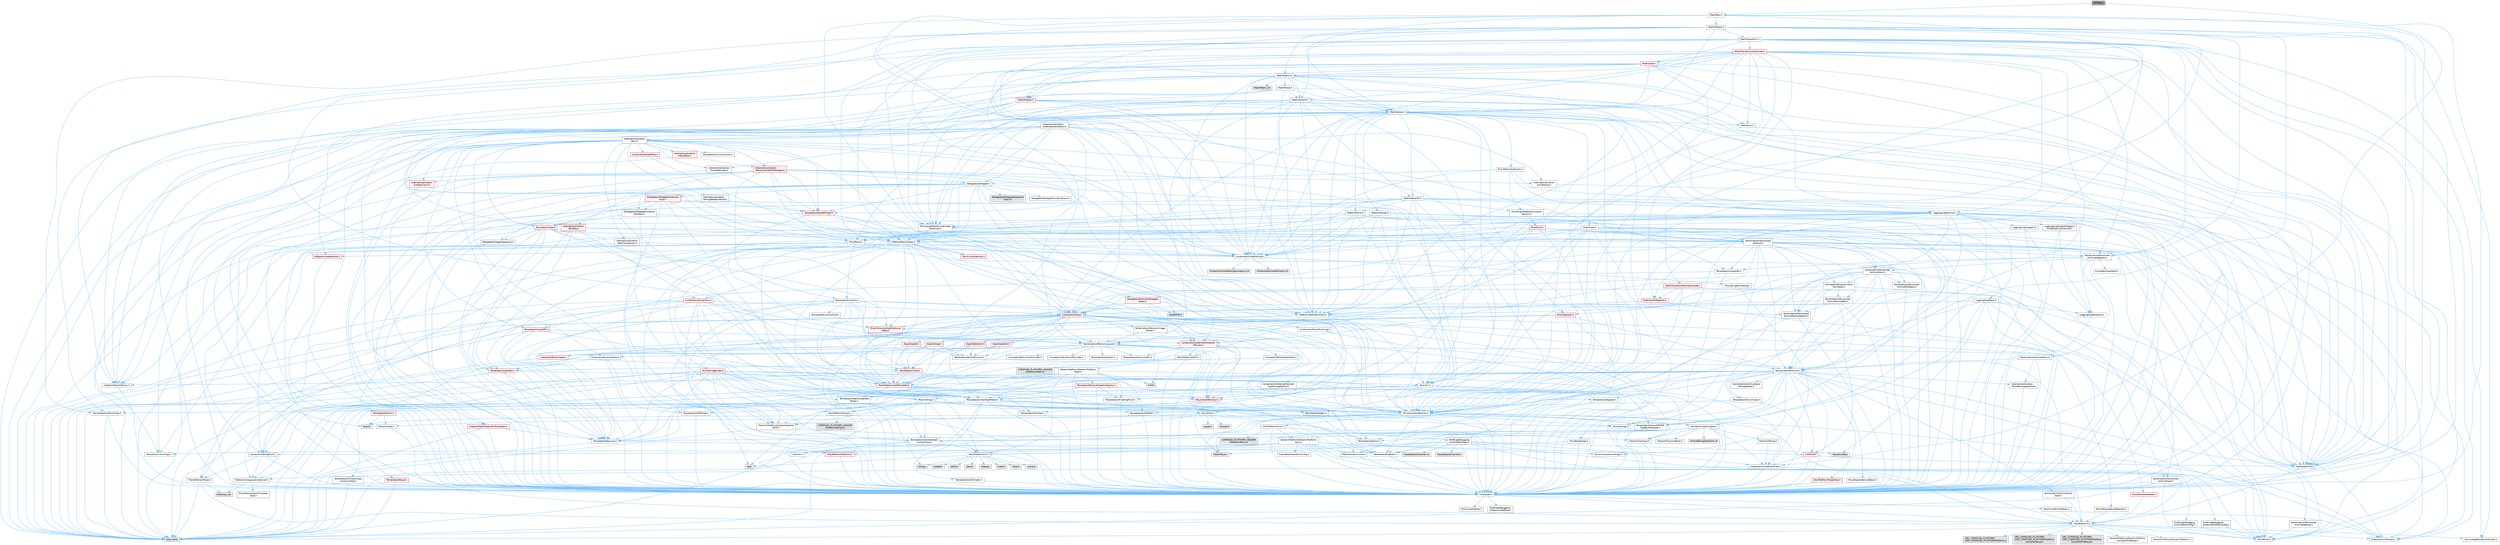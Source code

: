 digraph "BVTree.h"
{
 // INTERACTIVE_SVG=YES
 // LATEX_PDF_SIZE
  bgcolor="transparent";
  edge [fontname=Helvetica,fontsize=10,labelfontname=Helvetica,labelfontsize=10];
  node [fontname=Helvetica,fontsize=10,shape=box,height=0.2,width=0.4];
  Node1 [id="Node000001",label="BVTree.h",height=0.2,width=0.4,color="gray40", fillcolor="grey60", style="filled", fontcolor="black",tooltip=" "];
  Node1 -> Node2 [id="edge1_Node000001_Node000002",color="steelblue1",style="solid",tooltip=" "];
  Node2 [id="Node000002",label="Containers/ContainersFwd.h",height=0.2,width=0.4,color="grey40", fillcolor="white", style="filled",URL="$d4/d0a/ContainersFwd_8h.html",tooltip=" "];
  Node2 -> Node3 [id="edge2_Node000002_Node000003",color="steelblue1",style="solid",tooltip=" "];
  Node3 [id="Node000003",label="HAL/Platform.h",height=0.2,width=0.4,color="grey40", fillcolor="white", style="filled",URL="$d9/dd0/Platform_8h.html",tooltip=" "];
  Node3 -> Node4 [id="edge3_Node000003_Node000004",color="steelblue1",style="solid",tooltip=" "];
  Node4 [id="Node000004",label="Misc/Build.h",height=0.2,width=0.4,color="grey40", fillcolor="white", style="filled",URL="$d3/dbb/Build_8h.html",tooltip=" "];
  Node3 -> Node5 [id="edge4_Node000003_Node000005",color="steelblue1",style="solid",tooltip=" "];
  Node5 [id="Node000005",label="Misc/LargeWorldCoordinates.h",height=0.2,width=0.4,color="grey40", fillcolor="white", style="filled",URL="$d2/dcb/LargeWorldCoordinates_8h.html",tooltip=" "];
  Node3 -> Node6 [id="edge5_Node000003_Node000006",color="steelblue1",style="solid",tooltip=" "];
  Node6 [id="Node000006",label="type_traits",height=0.2,width=0.4,color="grey60", fillcolor="#E0E0E0", style="filled",tooltip=" "];
  Node3 -> Node7 [id="edge6_Node000003_Node000007",color="steelblue1",style="solid",tooltip=" "];
  Node7 [id="Node000007",label="PreprocessorHelpers.h",height=0.2,width=0.4,color="grey40", fillcolor="white", style="filled",URL="$db/ddb/PreprocessorHelpers_8h.html",tooltip=" "];
  Node3 -> Node8 [id="edge7_Node000003_Node000008",color="steelblue1",style="solid",tooltip=" "];
  Node8 [id="Node000008",label="UBT_COMPILED_PLATFORM\l/UBT_COMPILED_PLATFORMPlatform\lCompilerPreSetup.h",height=0.2,width=0.4,color="grey60", fillcolor="#E0E0E0", style="filled",tooltip=" "];
  Node3 -> Node9 [id="edge8_Node000003_Node000009",color="steelblue1",style="solid",tooltip=" "];
  Node9 [id="Node000009",label="GenericPlatform/GenericPlatform\lCompilerPreSetup.h",height=0.2,width=0.4,color="grey40", fillcolor="white", style="filled",URL="$d9/dc8/GenericPlatformCompilerPreSetup_8h.html",tooltip=" "];
  Node3 -> Node10 [id="edge9_Node000003_Node000010",color="steelblue1",style="solid",tooltip=" "];
  Node10 [id="Node000010",label="GenericPlatform/GenericPlatform.h",height=0.2,width=0.4,color="grey40", fillcolor="white", style="filled",URL="$d6/d84/GenericPlatform_8h.html",tooltip=" "];
  Node3 -> Node11 [id="edge10_Node000003_Node000011",color="steelblue1",style="solid",tooltip=" "];
  Node11 [id="Node000011",label="UBT_COMPILED_PLATFORM\l/UBT_COMPILED_PLATFORMPlatform.h",height=0.2,width=0.4,color="grey60", fillcolor="#E0E0E0", style="filled",tooltip=" "];
  Node3 -> Node12 [id="edge11_Node000003_Node000012",color="steelblue1",style="solid",tooltip=" "];
  Node12 [id="Node000012",label="UBT_COMPILED_PLATFORM\l/UBT_COMPILED_PLATFORMPlatform\lCompilerSetup.h",height=0.2,width=0.4,color="grey60", fillcolor="#E0E0E0", style="filled",tooltip=" "];
  Node2 -> Node13 [id="edge12_Node000002_Node000013",color="steelblue1",style="solid",tooltip=" "];
  Node13 [id="Node000013",label="CoreTypes.h",height=0.2,width=0.4,color="grey40", fillcolor="white", style="filled",URL="$dc/dec/CoreTypes_8h.html",tooltip=" "];
  Node13 -> Node3 [id="edge13_Node000013_Node000003",color="steelblue1",style="solid",tooltip=" "];
  Node13 -> Node14 [id="edge14_Node000013_Node000014",color="steelblue1",style="solid",tooltip=" "];
  Node14 [id="Node000014",label="ProfilingDebugging\l/UMemoryDefines.h",height=0.2,width=0.4,color="grey40", fillcolor="white", style="filled",URL="$d2/da2/UMemoryDefines_8h.html",tooltip=" "];
  Node13 -> Node15 [id="edge15_Node000013_Node000015",color="steelblue1",style="solid",tooltip=" "];
  Node15 [id="Node000015",label="Misc/CoreMiscDefines.h",height=0.2,width=0.4,color="grey40", fillcolor="white", style="filled",URL="$da/d38/CoreMiscDefines_8h.html",tooltip=" "];
  Node15 -> Node3 [id="edge16_Node000015_Node000003",color="steelblue1",style="solid",tooltip=" "];
  Node15 -> Node7 [id="edge17_Node000015_Node000007",color="steelblue1",style="solid",tooltip=" "];
  Node13 -> Node16 [id="edge18_Node000013_Node000016",color="steelblue1",style="solid",tooltip=" "];
  Node16 [id="Node000016",label="Misc/CoreDefines.h",height=0.2,width=0.4,color="grey40", fillcolor="white", style="filled",URL="$d3/dd2/CoreDefines_8h.html",tooltip=" "];
  Node2 -> Node17 [id="edge19_Node000002_Node000017",color="steelblue1",style="solid",tooltip=" "];
  Node17 [id="Node000017",label="Traits/IsContiguousContainer.h",height=0.2,width=0.4,color="grey40", fillcolor="white", style="filled",URL="$d5/d3c/IsContiguousContainer_8h.html",tooltip=" "];
  Node17 -> Node13 [id="edge20_Node000017_Node000013",color="steelblue1",style="solid",tooltip=" "];
  Node17 -> Node18 [id="edge21_Node000017_Node000018",color="steelblue1",style="solid",tooltip=" "];
  Node18 [id="Node000018",label="Misc/StaticAssertComplete\lType.h",height=0.2,width=0.4,color="grey40", fillcolor="white", style="filled",URL="$d5/d4e/StaticAssertCompleteType_8h.html",tooltip=" "];
  Node17 -> Node19 [id="edge22_Node000017_Node000019",color="steelblue1",style="solid",tooltip=" "];
  Node19 [id="Node000019",label="initializer_list",height=0.2,width=0.4,color="grey60", fillcolor="#E0E0E0", style="filled",tooltip=" "];
  Node1 -> Node20 [id="edge23_Node000001_Node000020",color="steelblue1",style="solid",tooltip=" "];
  Node20 [id="Node000020",label="Math/Box.h",height=0.2,width=0.4,color="grey40", fillcolor="white", style="filled",URL="$de/d0f/Box_8h.html",tooltip=" "];
  Node20 -> Node13 [id="edge24_Node000020_Node000013",color="steelblue1",style="solid",tooltip=" "];
  Node20 -> Node21 [id="edge25_Node000020_Node000021",color="steelblue1",style="solid",tooltip=" "];
  Node21 [id="Node000021",label="Misc/AssertionMacros.h",height=0.2,width=0.4,color="grey40", fillcolor="white", style="filled",URL="$d0/dfa/AssertionMacros_8h.html",tooltip=" "];
  Node21 -> Node13 [id="edge26_Node000021_Node000013",color="steelblue1",style="solid",tooltip=" "];
  Node21 -> Node3 [id="edge27_Node000021_Node000003",color="steelblue1",style="solid",tooltip=" "];
  Node21 -> Node22 [id="edge28_Node000021_Node000022",color="steelblue1",style="solid",tooltip=" "];
  Node22 [id="Node000022",label="HAL/PlatformMisc.h",height=0.2,width=0.4,color="grey40", fillcolor="white", style="filled",URL="$d0/df5/PlatformMisc_8h.html",tooltip=" "];
  Node22 -> Node13 [id="edge29_Node000022_Node000013",color="steelblue1",style="solid",tooltip=" "];
  Node22 -> Node23 [id="edge30_Node000022_Node000023",color="steelblue1",style="solid",tooltip=" "];
  Node23 [id="Node000023",label="GenericPlatform/GenericPlatform\lMisc.h",height=0.2,width=0.4,color="grey40", fillcolor="white", style="filled",URL="$db/d9a/GenericPlatformMisc_8h.html",tooltip=" "];
  Node23 -> Node24 [id="edge31_Node000023_Node000024",color="steelblue1",style="solid",tooltip=" "];
  Node24 [id="Node000024",label="Containers/StringFwd.h",height=0.2,width=0.4,color="grey40", fillcolor="white", style="filled",URL="$df/d37/StringFwd_8h.html",tooltip=" "];
  Node24 -> Node13 [id="edge32_Node000024_Node000013",color="steelblue1",style="solid",tooltip=" "];
  Node24 -> Node25 [id="edge33_Node000024_Node000025",color="steelblue1",style="solid",tooltip=" "];
  Node25 [id="Node000025",label="Traits/ElementType.h",height=0.2,width=0.4,color="grey40", fillcolor="white", style="filled",URL="$d5/d4f/ElementType_8h.html",tooltip=" "];
  Node25 -> Node3 [id="edge34_Node000025_Node000003",color="steelblue1",style="solid",tooltip=" "];
  Node25 -> Node19 [id="edge35_Node000025_Node000019",color="steelblue1",style="solid",tooltip=" "];
  Node25 -> Node6 [id="edge36_Node000025_Node000006",color="steelblue1",style="solid",tooltip=" "];
  Node24 -> Node17 [id="edge37_Node000024_Node000017",color="steelblue1",style="solid",tooltip=" "];
  Node23 -> Node26 [id="edge38_Node000023_Node000026",color="steelblue1",style="solid",tooltip=" "];
  Node26 [id="Node000026",label="CoreFwd.h",height=0.2,width=0.4,color="red", fillcolor="#FFF0F0", style="filled",URL="$d1/d1e/CoreFwd_8h.html",tooltip=" "];
  Node26 -> Node13 [id="edge39_Node000026_Node000013",color="steelblue1",style="solid",tooltip=" "];
  Node26 -> Node2 [id="edge40_Node000026_Node000002",color="steelblue1",style="solid",tooltip=" "];
  Node26 -> Node27 [id="edge41_Node000026_Node000027",color="steelblue1",style="solid",tooltip=" "];
  Node27 [id="Node000027",label="Math/MathFwd.h",height=0.2,width=0.4,color="grey40", fillcolor="white", style="filled",URL="$d2/d10/MathFwd_8h.html",tooltip=" "];
  Node27 -> Node3 [id="edge42_Node000027_Node000003",color="steelblue1",style="solid",tooltip=" "];
  Node23 -> Node13 [id="edge43_Node000023_Node000013",color="steelblue1",style="solid",tooltip=" "];
  Node23 -> Node29 [id="edge44_Node000023_Node000029",color="steelblue1",style="solid",tooltip=" "];
  Node29 [id="Node000029",label="FramePro/FrameProConfig.h",height=0.2,width=0.4,color="grey40", fillcolor="white", style="filled",URL="$d7/d90/FrameProConfig_8h.html",tooltip=" "];
  Node23 -> Node30 [id="edge45_Node000023_Node000030",color="steelblue1",style="solid",tooltip=" "];
  Node30 [id="Node000030",label="HAL/PlatformCrt.h",height=0.2,width=0.4,color="grey40", fillcolor="white", style="filled",URL="$d8/d75/PlatformCrt_8h.html",tooltip=" "];
  Node30 -> Node31 [id="edge46_Node000030_Node000031",color="steelblue1",style="solid",tooltip=" "];
  Node31 [id="Node000031",label="new",height=0.2,width=0.4,color="grey60", fillcolor="#E0E0E0", style="filled",tooltip=" "];
  Node30 -> Node32 [id="edge47_Node000030_Node000032",color="steelblue1",style="solid",tooltip=" "];
  Node32 [id="Node000032",label="wchar.h",height=0.2,width=0.4,color="grey60", fillcolor="#E0E0E0", style="filled",tooltip=" "];
  Node30 -> Node33 [id="edge48_Node000030_Node000033",color="steelblue1",style="solid",tooltip=" "];
  Node33 [id="Node000033",label="stddef.h",height=0.2,width=0.4,color="grey60", fillcolor="#E0E0E0", style="filled",tooltip=" "];
  Node30 -> Node34 [id="edge49_Node000030_Node000034",color="steelblue1",style="solid",tooltip=" "];
  Node34 [id="Node000034",label="stdlib.h",height=0.2,width=0.4,color="grey60", fillcolor="#E0E0E0", style="filled",tooltip=" "];
  Node30 -> Node35 [id="edge50_Node000030_Node000035",color="steelblue1",style="solid",tooltip=" "];
  Node35 [id="Node000035",label="stdio.h",height=0.2,width=0.4,color="grey60", fillcolor="#E0E0E0", style="filled",tooltip=" "];
  Node30 -> Node36 [id="edge51_Node000030_Node000036",color="steelblue1",style="solid",tooltip=" "];
  Node36 [id="Node000036",label="stdarg.h",height=0.2,width=0.4,color="grey60", fillcolor="#E0E0E0", style="filled",tooltip=" "];
  Node30 -> Node37 [id="edge52_Node000030_Node000037",color="steelblue1",style="solid",tooltip=" "];
  Node37 [id="Node000037",label="math.h",height=0.2,width=0.4,color="grey60", fillcolor="#E0E0E0", style="filled",tooltip=" "];
  Node30 -> Node38 [id="edge53_Node000030_Node000038",color="steelblue1",style="solid",tooltip=" "];
  Node38 [id="Node000038",label="float.h",height=0.2,width=0.4,color="grey60", fillcolor="#E0E0E0", style="filled",tooltip=" "];
  Node30 -> Node39 [id="edge54_Node000030_Node000039",color="steelblue1",style="solid",tooltip=" "];
  Node39 [id="Node000039",label="string.h",height=0.2,width=0.4,color="grey60", fillcolor="#E0E0E0", style="filled",tooltip=" "];
  Node23 -> Node40 [id="edge55_Node000023_Node000040",color="steelblue1",style="solid",tooltip=" "];
  Node40 [id="Node000040",label="Math/NumericLimits.h",height=0.2,width=0.4,color="grey40", fillcolor="white", style="filled",URL="$df/d1b/NumericLimits_8h.html",tooltip=" "];
  Node40 -> Node13 [id="edge56_Node000040_Node000013",color="steelblue1",style="solid",tooltip=" "];
  Node23 -> Node41 [id="edge57_Node000023_Node000041",color="steelblue1",style="solid",tooltip=" "];
  Node41 [id="Node000041",label="Misc/CompressionFlags.h",height=0.2,width=0.4,color="grey40", fillcolor="white", style="filled",URL="$d9/d76/CompressionFlags_8h.html",tooltip=" "];
  Node23 -> Node42 [id="edge58_Node000023_Node000042",color="steelblue1",style="solid",tooltip=" "];
  Node42 [id="Node000042",label="Misc/EnumClassFlags.h",height=0.2,width=0.4,color="grey40", fillcolor="white", style="filled",URL="$d8/de7/EnumClassFlags_8h.html",tooltip=" "];
  Node23 -> Node43 [id="edge59_Node000023_Node000043",color="steelblue1",style="solid",tooltip=" "];
  Node43 [id="Node000043",label="ProfilingDebugging\l/CsvProfilerConfig.h",height=0.2,width=0.4,color="grey40", fillcolor="white", style="filled",URL="$d3/d88/CsvProfilerConfig_8h.html",tooltip=" "];
  Node43 -> Node4 [id="edge60_Node000043_Node000004",color="steelblue1",style="solid",tooltip=" "];
  Node23 -> Node44 [id="edge61_Node000023_Node000044",color="steelblue1",style="solid",tooltip=" "];
  Node44 [id="Node000044",label="ProfilingDebugging\l/ExternalProfilerConfig.h",height=0.2,width=0.4,color="grey40", fillcolor="white", style="filled",URL="$d3/dbb/ExternalProfilerConfig_8h.html",tooltip=" "];
  Node44 -> Node4 [id="edge62_Node000044_Node000004",color="steelblue1",style="solid",tooltip=" "];
  Node22 -> Node45 [id="edge63_Node000022_Node000045",color="steelblue1",style="solid",tooltip=" "];
  Node45 [id="Node000045",label="COMPILED_PLATFORM_HEADER\l(PlatformMisc.h)",height=0.2,width=0.4,color="grey60", fillcolor="#E0E0E0", style="filled",tooltip=" "];
  Node22 -> Node46 [id="edge64_Node000022_Node000046",color="steelblue1",style="solid",tooltip=" "];
  Node46 [id="Node000046",label="ProfilingDebugging\l/CpuProfilerTrace.h",height=0.2,width=0.4,color="grey40", fillcolor="white", style="filled",URL="$da/dcb/CpuProfilerTrace_8h.html",tooltip=" "];
  Node46 -> Node13 [id="edge65_Node000046_Node000013",color="steelblue1",style="solid",tooltip=" "];
  Node46 -> Node2 [id="edge66_Node000046_Node000002",color="steelblue1",style="solid",tooltip=" "];
  Node46 -> Node47 [id="edge67_Node000046_Node000047",color="steelblue1",style="solid",tooltip=" "];
  Node47 [id="Node000047",label="HAL/PlatformAtomics.h",height=0.2,width=0.4,color="red", fillcolor="#FFF0F0", style="filled",URL="$d3/d36/PlatformAtomics_8h.html",tooltip=" "];
  Node47 -> Node13 [id="edge68_Node000047_Node000013",color="steelblue1",style="solid",tooltip=" "];
  Node46 -> Node7 [id="edge69_Node000046_Node000007",color="steelblue1",style="solid",tooltip=" "];
  Node46 -> Node4 [id="edge70_Node000046_Node000004",color="steelblue1",style="solid",tooltip=" "];
  Node46 -> Node50 [id="edge71_Node000046_Node000050",color="steelblue1",style="solid",tooltip=" "];
  Node50 [id="Node000050",label="Trace/Config.h",height=0.2,width=0.4,color="grey60", fillcolor="#E0E0E0", style="filled",tooltip=" "];
  Node46 -> Node51 [id="edge72_Node000046_Node000051",color="steelblue1",style="solid",tooltip=" "];
  Node51 [id="Node000051",label="Trace/Detail/Channel.h",height=0.2,width=0.4,color="grey60", fillcolor="#E0E0E0", style="filled",tooltip=" "];
  Node46 -> Node52 [id="edge73_Node000046_Node000052",color="steelblue1",style="solid",tooltip=" "];
  Node52 [id="Node000052",label="Trace/Detail/Channel.inl",height=0.2,width=0.4,color="grey60", fillcolor="#E0E0E0", style="filled",tooltip=" "];
  Node46 -> Node53 [id="edge74_Node000046_Node000053",color="steelblue1",style="solid",tooltip=" "];
  Node53 [id="Node000053",label="Trace/Trace.h",height=0.2,width=0.4,color="grey60", fillcolor="#E0E0E0", style="filled",tooltip=" "];
  Node21 -> Node7 [id="edge75_Node000021_Node000007",color="steelblue1",style="solid",tooltip=" "];
  Node21 -> Node54 [id="edge76_Node000021_Node000054",color="steelblue1",style="solid",tooltip=" "];
  Node54 [id="Node000054",label="Templates/EnableIf.h",height=0.2,width=0.4,color="grey40", fillcolor="white", style="filled",URL="$d7/d60/EnableIf_8h.html",tooltip=" "];
  Node54 -> Node13 [id="edge77_Node000054_Node000013",color="steelblue1",style="solid",tooltip=" "];
  Node21 -> Node55 [id="edge78_Node000021_Node000055",color="steelblue1",style="solid",tooltip=" "];
  Node55 [id="Node000055",label="Templates/IsArrayOrRefOf\lTypeByPredicate.h",height=0.2,width=0.4,color="grey40", fillcolor="white", style="filled",URL="$d6/da1/IsArrayOrRefOfTypeByPredicate_8h.html",tooltip=" "];
  Node55 -> Node13 [id="edge79_Node000055_Node000013",color="steelblue1",style="solid",tooltip=" "];
  Node21 -> Node56 [id="edge80_Node000021_Node000056",color="steelblue1",style="solid",tooltip=" "];
  Node56 [id="Node000056",label="Templates/IsValidVariadic\lFunctionArg.h",height=0.2,width=0.4,color="grey40", fillcolor="white", style="filled",URL="$d0/dc8/IsValidVariadicFunctionArg_8h.html",tooltip=" "];
  Node56 -> Node13 [id="edge81_Node000056_Node000013",color="steelblue1",style="solid",tooltip=" "];
  Node56 -> Node57 [id="edge82_Node000056_Node000057",color="steelblue1",style="solid",tooltip=" "];
  Node57 [id="Node000057",label="IsEnum.h",height=0.2,width=0.4,color="grey40", fillcolor="white", style="filled",URL="$d4/de5/IsEnum_8h.html",tooltip=" "];
  Node56 -> Node6 [id="edge83_Node000056_Node000006",color="steelblue1",style="solid",tooltip=" "];
  Node21 -> Node58 [id="edge84_Node000021_Node000058",color="steelblue1",style="solid",tooltip=" "];
  Node58 [id="Node000058",label="Traits/IsCharEncodingCompatible\lWith.h",height=0.2,width=0.4,color="grey40", fillcolor="white", style="filled",URL="$df/dd1/IsCharEncodingCompatibleWith_8h.html",tooltip=" "];
  Node58 -> Node6 [id="edge85_Node000058_Node000006",color="steelblue1",style="solid",tooltip=" "];
  Node58 -> Node59 [id="edge86_Node000058_Node000059",color="steelblue1",style="solid",tooltip=" "];
  Node59 [id="Node000059",label="Traits/IsCharType.h",height=0.2,width=0.4,color="grey40", fillcolor="white", style="filled",URL="$db/d51/IsCharType_8h.html",tooltip=" "];
  Node59 -> Node13 [id="edge87_Node000059_Node000013",color="steelblue1",style="solid",tooltip=" "];
  Node21 -> Node60 [id="edge88_Node000021_Node000060",color="steelblue1",style="solid",tooltip=" "];
  Node60 [id="Node000060",label="Misc/VarArgs.h",height=0.2,width=0.4,color="grey40", fillcolor="white", style="filled",URL="$d5/d6f/VarArgs_8h.html",tooltip=" "];
  Node60 -> Node13 [id="edge89_Node000060_Node000013",color="steelblue1",style="solid",tooltip=" "];
  Node21 -> Node61 [id="edge90_Node000021_Node000061",color="steelblue1",style="solid",tooltip=" "];
  Node61 [id="Node000061",label="String/FormatStringSan.h",height=0.2,width=0.4,color="grey40", fillcolor="white", style="filled",URL="$d3/d8b/FormatStringSan_8h.html",tooltip=" "];
  Node61 -> Node6 [id="edge91_Node000061_Node000006",color="steelblue1",style="solid",tooltip=" "];
  Node61 -> Node13 [id="edge92_Node000061_Node000013",color="steelblue1",style="solid",tooltip=" "];
  Node61 -> Node62 [id="edge93_Node000061_Node000062",color="steelblue1",style="solid",tooltip=" "];
  Node62 [id="Node000062",label="Templates/Requires.h",height=0.2,width=0.4,color="grey40", fillcolor="white", style="filled",URL="$dc/d96/Requires_8h.html",tooltip=" "];
  Node62 -> Node54 [id="edge94_Node000062_Node000054",color="steelblue1",style="solid",tooltip=" "];
  Node62 -> Node6 [id="edge95_Node000062_Node000006",color="steelblue1",style="solid",tooltip=" "];
  Node61 -> Node63 [id="edge96_Node000061_Node000063",color="steelblue1",style="solid",tooltip=" "];
  Node63 [id="Node000063",label="Templates/Identity.h",height=0.2,width=0.4,color="grey40", fillcolor="white", style="filled",URL="$d0/dd5/Identity_8h.html",tooltip=" "];
  Node61 -> Node56 [id="edge97_Node000061_Node000056",color="steelblue1",style="solid",tooltip=" "];
  Node61 -> Node59 [id="edge98_Node000061_Node000059",color="steelblue1",style="solid",tooltip=" "];
  Node61 -> Node64 [id="edge99_Node000061_Node000064",color="steelblue1",style="solid",tooltip=" "];
  Node64 [id="Node000064",label="Traits/IsTEnumAsByte.h",height=0.2,width=0.4,color="grey40", fillcolor="white", style="filled",URL="$d1/de6/IsTEnumAsByte_8h.html",tooltip=" "];
  Node61 -> Node65 [id="edge100_Node000061_Node000065",color="steelblue1",style="solid",tooltip=" "];
  Node65 [id="Node000065",label="Traits/IsTString.h",height=0.2,width=0.4,color="grey40", fillcolor="white", style="filled",URL="$d0/df8/IsTString_8h.html",tooltip=" "];
  Node65 -> Node2 [id="edge101_Node000065_Node000002",color="steelblue1",style="solid",tooltip=" "];
  Node61 -> Node2 [id="edge102_Node000061_Node000002",color="steelblue1",style="solid",tooltip=" "];
  Node61 -> Node66 [id="edge103_Node000061_Node000066",color="steelblue1",style="solid",tooltip=" "];
  Node66 [id="Node000066",label="FormatStringSanErrors.inl",height=0.2,width=0.4,color="grey60", fillcolor="#E0E0E0", style="filled",tooltip=" "];
  Node21 -> Node67 [id="edge104_Node000021_Node000067",color="steelblue1",style="solid",tooltip=" "];
  Node67 [id="Node000067",label="atomic",height=0.2,width=0.4,color="grey60", fillcolor="#E0E0E0", style="filled",tooltip=" "];
  Node20 -> Node27 [id="edge105_Node000020_Node000027",color="steelblue1",style="solid",tooltip=" "];
  Node20 -> Node68 [id="edge106_Node000020_Node000068",color="steelblue1",style="solid",tooltip=" "];
  Node68 [id="Node000068",label="Math/UnrealMathUtility.h",height=0.2,width=0.4,color="grey40", fillcolor="white", style="filled",URL="$db/db8/UnrealMathUtility_8h.html",tooltip=" "];
  Node68 -> Node13 [id="edge107_Node000068_Node000013",color="steelblue1",style="solid",tooltip=" "];
  Node68 -> Node21 [id="edge108_Node000068_Node000021",color="steelblue1",style="solid",tooltip=" "];
  Node68 -> Node69 [id="edge109_Node000068_Node000069",color="steelblue1",style="solid",tooltip=" "];
  Node69 [id="Node000069",label="HAL/PlatformMath.h",height=0.2,width=0.4,color="grey40", fillcolor="white", style="filled",URL="$dc/d53/PlatformMath_8h.html",tooltip=" "];
  Node69 -> Node13 [id="edge110_Node000069_Node000013",color="steelblue1",style="solid",tooltip=" "];
  Node69 -> Node70 [id="edge111_Node000069_Node000070",color="steelblue1",style="solid",tooltip=" "];
  Node70 [id="Node000070",label="GenericPlatform/GenericPlatform\lMath.h",height=0.2,width=0.4,color="grey40", fillcolor="white", style="filled",URL="$d5/d79/GenericPlatformMath_8h.html",tooltip=" "];
  Node70 -> Node13 [id="edge112_Node000070_Node000013",color="steelblue1",style="solid",tooltip=" "];
  Node70 -> Node2 [id="edge113_Node000070_Node000002",color="steelblue1",style="solid",tooltip=" "];
  Node70 -> Node30 [id="edge114_Node000070_Node000030",color="steelblue1",style="solid",tooltip=" "];
  Node70 -> Node71 [id="edge115_Node000070_Node000071",color="steelblue1",style="solid",tooltip=" "];
  Node71 [id="Node000071",label="Templates/AndOrNot.h",height=0.2,width=0.4,color="grey40", fillcolor="white", style="filled",URL="$db/d0a/AndOrNot_8h.html",tooltip=" "];
  Node71 -> Node13 [id="edge116_Node000071_Node000013",color="steelblue1",style="solid",tooltip=" "];
  Node70 -> Node72 [id="edge117_Node000070_Node000072",color="steelblue1",style="solid",tooltip=" "];
  Node72 [id="Node000072",label="Templates/Decay.h",height=0.2,width=0.4,color="red", fillcolor="#FFF0F0", style="filled",URL="$dd/d0f/Decay_8h.html",tooltip=" "];
  Node72 -> Node13 [id="edge118_Node000072_Node000013",color="steelblue1",style="solid",tooltip=" "];
  Node72 -> Node6 [id="edge119_Node000072_Node000006",color="steelblue1",style="solid",tooltip=" "];
  Node70 -> Node74 [id="edge120_Node000070_Node000074",color="steelblue1",style="solid",tooltip=" "];
  Node74 [id="Node000074",label="Templates/IsFloatingPoint.h",height=0.2,width=0.4,color="grey40", fillcolor="white", style="filled",URL="$d3/d11/IsFloatingPoint_8h.html",tooltip=" "];
  Node74 -> Node13 [id="edge121_Node000074_Node000013",color="steelblue1",style="solid",tooltip=" "];
  Node70 -> Node75 [id="edge122_Node000070_Node000075",color="steelblue1",style="solid",tooltip=" "];
  Node75 [id="Node000075",label="Templates/UnrealTypeTraits.h",height=0.2,width=0.4,color="grey40", fillcolor="white", style="filled",URL="$d2/d2d/UnrealTypeTraits_8h.html",tooltip=" "];
  Node75 -> Node13 [id="edge123_Node000075_Node000013",color="steelblue1",style="solid",tooltip=" "];
  Node75 -> Node76 [id="edge124_Node000075_Node000076",color="steelblue1",style="solid",tooltip=" "];
  Node76 [id="Node000076",label="Templates/IsPointer.h",height=0.2,width=0.4,color="grey40", fillcolor="white", style="filled",URL="$d7/d05/IsPointer_8h.html",tooltip=" "];
  Node76 -> Node13 [id="edge125_Node000076_Node000013",color="steelblue1",style="solid",tooltip=" "];
  Node75 -> Node21 [id="edge126_Node000075_Node000021",color="steelblue1",style="solid",tooltip=" "];
  Node75 -> Node71 [id="edge127_Node000075_Node000071",color="steelblue1",style="solid",tooltip=" "];
  Node75 -> Node54 [id="edge128_Node000075_Node000054",color="steelblue1",style="solid",tooltip=" "];
  Node75 -> Node77 [id="edge129_Node000075_Node000077",color="steelblue1",style="solid",tooltip=" "];
  Node77 [id="Node000077",label="Templates/IsArithmetic.h",height=0.2,width=0.4,color="grey40", fillcolor="white", style="filled",URL="$d2/d5d/IsArithmetic_8h.html",tooltip=" "];
  Node77 -> Node13 [id="edge130_Node000077_Node000013",color="steelblue1",style="solid",tooltip=" "];
  Node75 -> Node57 [id="edge131_Node000075_Node000057",color="steelblue1",style="solid",tooltip=" "];
  Node75 -> Node78 [id="edge132_Node000075_Node000078",color="steelblue1",style="solid",tooltip=" "];
  Node78 [id="Node000078",label="Templates/Models.h",height=0.2,width=0.4,color="grey40", fillcolor="white", style="filled",URL="$d3/d0c/Models_8h.html",tooltip=" "];
  Node78 -> Node63 [id="edge133_Node000078_Node000063",color="steelblue1",style="solid",tooltip=" "];
  Node75 -> Node79 [id="edge134_Node000075_Node000079",color="steelblue1",style="solid",tooltip=" "];
  Node79 [id="Node000079",label="Templates/IsPODType.h",height=0.2,width=0.4,color="grey40", fillcolor="white", style="filled",URL="$d7/db1/IsPODType_8h.html",tooltip=" "];
  Node79 -> Node13 [id="edge135_Node000079_Node000013",color="steelblue1",style="solid",tooltip=" "];
  Node75 -> Node80 [id="edge136_Node000075_Node000080",color="steelblue1",style="solid",tooltip=" "];
  Node80 [id="Node000080",label="Templates/IsUECoreType.h",height=0.2,width=0.4,color="grey40", fillcolor="white", style="filled",URL="$d1/db8/IsUECoreType_8h.html",tooltip=" "];
  Node80 -> Node13 [id="edge137_Node000080_Node000013",color="steelblue1",style="solid",tooltip=" "];
  Node80 -> Node6 [id="edge138_Node000080_Node000006",color="steelblue1",style="solid",tooltip=" "];
  Node75 -> Node81 [id="edge139_Node000075_Node000081",color="steelblue1",style="solid",tooltip=" "];
  Node81 [id="Node000081",label="Templates/IsTriviallyCopy\lConstructible.h",height=0.2,width=0.4,color="grey40", fillcolor="white", style="filled",URL="$d3/d78/IsTriviallyCopyConstructible_8h.html",tooltip=" "];
  Node81 -> Node13 [id="edge140_Node000081_Node000013",color="steelblue1",style="solid",tooltip=" "];
  Node81 -> Node6 [id="edge141_Node000081_Node000006",color="steelblue1",style="solid",tooltip=" "];
  Node70 -> Node62 [id="edge142_Node000070_Node000062",color="steelblue1",style="solid",tooltip=" "];
  Node70 -> Node82 [id="edge143_Node000070_Node000082",color="steelblue1",style="solid",tooltip=" "];
  Node82 [id="Node000082",label="Templates/ResolveTypeAmbiguity.h",height=0.2,width=0.4,color="red", fillcolor="#FFF0F0", style="filled",URL="$df/d1f/ResolveTypeAmbiguity_8h.html",tooltip=" "];
  Node82 -> Node13 [id="edge144_Node000082_Node000013",color="steelblue1",style="solid",tooltip=" "];
  Node82 -> Node74 [id="edge145_Node000082_Node000074",color="steelblue1",style="solid",tooltip=" "];
  Node82 -> Node75 [id="edge146_Node000082_Node000075",color="steelblue1",style="solid",tooltip=" "];
  Node82 -> Node83 [id="edge147_Node000082_Node000083",color="steelblue1",style="solid",tooltip=" "];
  Node83 [id="Node000083",label="Templates/IsSigned.h",height=0.2,width=0.4,color="grey40", fillcolor="white", style="filled",URL="$d8/dd8/IsSigned_8h.html",tooltip=" "];
  Node83 -> Node13 [id="edge148_Node000083_Node000013",color="steelblue1",style="solid",tooltip=" "];
  Node82 -> Node62 [id="edge149_Node000082_Node000062",color="steelblue1",style="solid",tooltip=" "];
  Node70 -> Node85 [id="edge150_Node000070_Node000085",color="steelblue1",style="solid",tooltip=" "];
  Node85 [id="Node000085",label="Templates/TypeCompatible\lBytes.h",height=0.2,width=0.4,color="grey40", fillcolor="white", style="filled",URL="$df/d0a/TypeCompatibleBytes_8h.html",tooltip=" "];
  Node85 -> Node13 [id="edge151_Node000085_Node000013",color="steelblue1",style="solid",tooltip=" "];
  Node85 -> Node39 [id="edge152_Node000085_Node000039",color="steelblue1",style="solid",tooltip=" "];
  Node85 -> Node31 [id="edge153_Node000085_Node000031",color="steelblue1",style="solid",tooltip=" "];
  Node85 -> Node6 [id="edge154_Node000085_Node000006",color="steelblue1",style="solid",tooltip=" "];
  Node70 -> Node86 [id="edge155_Node000070_Node000086",color="steelblue1",style="solid",tooltip=" "];
  Node86 [id="Node000086",label="limits",height=0.2,width=0.4,color="grey60", fillcolor="#E0E0E0", style="filled",tooltip=" "];
  Node70 -> Node6 [id="edge156_Node000070_Node000006",color="steelblue1",style="solid",tooltip=" "];
  Node69 -> Node87 [id="edge157_Node000069_Node000087",color="steelblue1",style="solid",tooltip=" "];
  Node87 [id="Node000087",label="COMPILED_PLATFORM_HEADER\l(PlatformMath.h)",height=0.2,width=0.4,color="grey60", fillcolor="#E0E0E0", style="filled",tooltip=" "];
  Node68 -> Node27 [id="edge158_Node000068_Node000027",color="steelblue1",style="solid",tooltip=" "];
  Node68 -> Node63 [id="edge159_Node000068_Node000063",color="steelblue1",style="solid",tooltip=" "];
  Node68 -> Node62 [id="edge160_Node000068_Node000062",color="steelblue1",style="solid",tooltip=" "];
  Node20 -> Node88 [id="edge161_Node000020_Node000088",color="steelblue1",style="solid",tooltip=" "];
  Node88 [id="Node000088",label="Containers/UnrealString.h",height=0.2,width=0.4,color="grey40", fillcolor="white", style="filled",URL="$d5/dba/UnrealString_8h.html",tooltip=" "];
  Node88 -> Node89 [id="edge162_Node000088_Node000089",color="steelblue1",style="solid",tooltip=" "];
  Node89 [id="Node000089",label="Containers/UnrealStringIncludes.h.inl",height=0.2,width=0.4,color="grey60", fillcolor="#E0E0E0", style="filled",tooltip=" "];
  Node88 -> Node90 [id="edge163_Node000088_Node000090",color="steelblue1",style="solid",tooltip=" "];
  Node90 [id="Node000090",label="Containers/UnrealString.h.inl",height=0.2,width=0.4,color="grey60", fillcolor="#E0E0E0", style="filled",tooltip=" "];
  Node88 -> Node91 [id="edge164_Node000088_Node000091",color="steelblue1",style="solid",tooltip=" "];
  Node91 [id="Node000091",label="Misc/StringFormatArg.h",height=0.2,width=0.4,color="grey40", fillcolor="white", style="filled",URL="$d2/d16/StringFormatArg_8h.html",tooltip=" "];
  Node91 -> Node2 [id="edge165_Node000091_Node000002",color="steelblue1",style="solid",tooltip=" "];
  Node20 -> Node92 [id="edge166_Node000020_Node000092",color="steelblue1",style="solid",tooltip=" "];
  Node92 [id="Node000092",label="Math/Vector.h",height=0.2,width=0.4,color="grey40", fillcolor="white", style="filled",URL="$d6/dbe/Vector_8h.html",tooltip=" "];
  Node92 -> Node13 [id="edge167_Node000092_Node000013",color="steelblue1",style="solid",tooltip=" "];
  Node92 -> Node21 [id="edge168_Node000092_Node000021",color="steelblue1",style="solid",tooltip=" "];
  Node92 -> Node27 [id="edge169_Node000092_Node000027",color="steelblue1",style="solid",tooltip=" "];
  Node92 -> Node40 [id="edge170_Node000092_Node000040",color="steelblue1",style="solid",tooltip=" "];
  Node92 -> Node93 [id="edge171_Node000092_Node000093",color="steelblue1",style="solid",tooltip=" "];
  Node93 [id="Node000093",label="Misc/Crc.h",height=0.2,width=0.4,color="grey40", fillcolor="white", style="filled",URL="$d4/dd2/Crc_8h.html",tooltip=" "];
  Node93 -> Node13 [id="edge172_Node000093_Node000013",color="steelblue1",style="solid",tooltip=" "];
  Node93 -> Node94 [id="edge173_Node000093_Node000094",color="steelblue1",style="solid",tooltip=" "];
  Node94 [id="Node000094",label="HAL/PlatformString.h",height=0.2,width=0.4,color="grey40", fillcolor="white", style="filled",URL="$db/db5/PlatformString_8h.html",tooltip=" "];
  Node94 -> Node13 [id="edge174_Node000094_Node000013",color="steelblue1",style="solid",tooltip=" "];
  Node94 -> Node95 [id="edge175_Node000094_Node000095",color="steelblue1",style="solid",tooltip=" "];
  Node95 [id="Node000095",label="COMPILED_PLATFORM_HEADER\l(PlatformString.h)",height=0.2,width=0.4,color="grey60", fillcolor="#E0E0E0", style="filled",tooltip=" "];
  Node93 -> Node21 [id="edge176_Node000093_Node000021",color="steelblue1",style="solid",tooltip=" "];
  Node93 -> Node96 [id="edge177_Node000093_Node000096",color="steelblue1",style="solid",tooltip=" "];
  Node96 [id="Node000096",label="Misc/CString.h",height=0.2,width=0.4,color="grey40", fillcolor="white", style="filled",URL="$d2/d49/CString_8h.html",tooltip=" "];
  Node96 -> Node13 [id="edge178_Node000096_Node000013",color="steelblue1",style="solid",tooltip=" "];
  Node96 -> Node30 [id="edge179_Node000096_Node000030",color="steelblue1",style="solid",tooltip=" "];
  Node96 -> Node94 [id="edge180_Node000096_Node000094",color="steelblue1",style="solid",tooltip=" "];
  Node96 -> Node21 [id="edge181_Node000096_Node000021",color="steelblue1",style="solid",tooltip=" "];
  Node96 -> Node97 [id="edge182_Node000096_Node000097",color="steelblue1",style="solid",tooltip=" "];
  Node97 [id="Node000097",label="Misc/Char.h",height=0.2,width=0.4,color="grey40", fillcolor="white", style="filled",URL="$d0/d58/Char_8h.html",tooltip=" "];
  Node97 -> Node13 [id="edge183_Node000097_Node000013",color="steelblue1",style="solid",tooltip=" "];
  Node97 -> Node98 [id="edge184_Node000097_Node000098",color="steelblue1",style="solid",tooltip=" "];
  Node98 [id="Node000098",label="Traits/IntType.h",height=0.2,width=0.4,color="grey40", fillcolor="white", style="filled",URL="$d7/deb/IntType_8h.html",tooltip=" "];
  Node98 -> Node3 [id="edge185_Node000098_Node000003",color="steelblue1",style="solid",tooltip=" "];
  Node97 -> Node99 [id="edge186_Node000097_Node000099",color="steelblue1",style="solid",tooltip=" "];
  Node99 [id="Node000099",label="ctype.h",height=0.2,width=0.4,color="grey60", fillcolor="#E0E0E0", style="filled",tooltip=" "];
  Node97 -> Node100 [id="edge187_Node000097_Node000100",color="steelblue1",style="solid",tooltip=" "];
  Node100 [id="Node000100",label="wctype.h",height=0.2,width=0.4,color="grey60", fillcolor="#E0E0E0", style="filled",tooltip=" "];
  Node97 -> Node6 [id="edge188_Node000097_Node000006",color="steelblue1",style="solid",tooltip=" "];
  Node96 -> Node60 [id="edge189_Node000096_Node000060",color="steelblue1",style="solid",tooltip=" "];
  Node96 -> Node55 [id="edge190_Node000096_Node000055",color="steelblue1",style="solid",tooltip=" "];
  Node96 -> Node56 [id="edge191_Node000096_Node000056",color="steelblue1",style="solid",tooltip=" "];
  Node96 -> Node58 [id="edge192_Node000096_Node000058",color="steelblue1",style="solid",tooltip=" "];
  Node93 -> Node97 [id="edge193_Node000093_Node000097",color="steelblue1",style="solid",tooltip=" "];
  Node93 -> Node75 [id="edge194_Node000093_Node000075",color="steelblue1",style="solid",tooltip=" "];
  Node93 -> Node59 [id="edge195_Node000093_Node000059",color="steelblue1",style="solid",tooltip=" "];
  Node92 -> Node68 [id="edge196_Node000092_Node000068",color="steelblue1",style="solid",tooltip=" "];
  Node92 -> Node88 [id="edge197_Node000092_Node000088",color="steelblue1",style="solid",tooltip=" "];
  Node92 -> Node101 [id="edge198_Node000092_Node000101",color="steelblue1",style="solid",tooltip=" "];
  Node101 [id="Node000101",label="Misc/Parse.h",height=0.2,width=0.4,color="grey40", fillcolor="white", style="filled",URL="$dc/d71/Parse_8h.html",tooltip=" "];
  Node101 -> Node24 [id="edge199_Node000101_Node000024",color="steelblue1",style="solid",tooltip=" "];
  Node101 -> Node88 [id="edge200_Node000101_Node000088",color="steelblue1",style="solid",tooltip=" "];
  Node101 -> Node13 [id="edge201_Node000101_Node000013",color="steelblue1",style="solid",tooltip=" "];
  Node101 -> Node30 [id="edge202_Node000101_Node000030",color="steelblue1",style="solid",tooltip=" "];
  Node101 -> Node4 [id="edge203_Node000101_Node000004",color="steelblue1",style="solid",tooltip=" "];
  Node101 -> Node42 [id="edge204_Node000101_Node000042",color="steelblue1",style="solid",tooltip=" "];
  Node101 -> Node102 [id="edge205_Node000101_Node000102",color="steelblue1",style="solid",tooltip=" "];
  Node102 [id="Node000102",label="Templates/Function.h",height=0.2,width=0.4,color="grey40", fillcolor="white", style="filled",URL="$df/df5/Function_8h.html",tooltip=" "];
  Node102 -> Node13 [id="edge206_Node000102_Node000013",color="steelblue1",style="solid",tooltip=" "];
  Node102 -> Node21 [id="edge207_Node000102_Node000021",color="steelblue1",style="solid",tooltip=" "];
  Node102 -> Node103 [id="edge208_Node000102_Node000103",color="steelblue1",style="solid",tooltip=" "];
  Node103 [id="Node000103",label="Misc/IntrusiveUnsetOptional\lState.h",height=0.2,width=0.4,color="red", fillcolor="#FFF0F0", style="filled",URL="$d2/d0a/IntrusiveUnsetOptionalState_8h.html",tooltip=" "];
  Node102 -> Node105 [id="edge209_Node000102_Node000105",color="steelblue1",style="solid",tooltip=" "];
  Node105 [id="Node000105",label="HAL/UnrealMemory.h",height=0.2,width=0.4,color="red", fillcolor="#FFF0F0", style="filled",URL="$d9/d96/UnrealMemory_8h.html",tooltip=" "];
  Node105 -> Node13 [id="edge210_Node000105_Node000013",color="steelblue1",style="solid",tooltip=" "];
  Node105 -> Node76 [id="edge211_Node000105_Node000076",color="steelblue1",style="solid",tooltip=" "];
  Node102 -> Node119 [id="edge212_Node000102_Node000119",color="steelblue1",style="solid",tooltip=" "];
  Node119 [id="Node000119",label="Templates/FunctionFwd.h",height=0.2,width=0.4,color="grey40", fillcolor="white", style="filled",URL="$d6/d54/FunctionFwd_8h.html",tooltip=" "];
  Node102 -> Node75 [id="edge213_Node000102_Node000075",color="steelblue1",style="solid",tooltip=" "];
  Node102 -> Node120 [id="edge214_Node000102_Node000120",color="steelblue1",style="solid",tooltip=" "];
  Node120 [id="Node000120",label="Templates/Invoke.h",height=0.2,width=0.4,color="red", fillcolor="#FFF0F0", style="filled",URL="$d7/deb/Invoke_8h.html",tooltip=" "];
  Node120 -> Node13 [id="edge215_Node000120_Node000013",color="steelblue1",style="solid",tooltip=" "];
  Node120 -> Node122 [id="edge216_Node000120_Node000122",color="steelblue1",style="solid",tooltip=" "];
  Node122 [id="Node000122",label="Templates/UnrealTemplate.h",height=0.2,width=0.4,color="red", fillcolor="#FFF0F0", style="filled",URL="$d4/d24/UnrealTemplate_8h.html",tooltip=" "];
  Node122 -> Node13 [id="edge217_Node000122_Node000013",color="steelblue1",style="solid",tooltip=" "];
  Node122 -> Node76 [id="edge218_Node000122_Node000076",color="steelblue1",style="solid",tooltip=" "];
  Node122 -> Node105 [id="edge219_Node000122_Node000105",color="steelblue1",style="solid",tooltip=" "];
  Node122 -> Node75 [id="edge220_Node000122_Node000075",color="steelblue1",style="solid",tooltip=" "];
  Node122 -> Node62 [id="edge221_Node000122_Node000062",color="steelblue1",style="solid",tooltip=" "];
  Node122 -> Node85 [id="edge222_Node000122_Node000085",color="steelblue1",style="solid",tooltip=" "];
  Node122 -> Node63 [id="edge223_Node000122_Node000063",color="steelblue1",style="solid",tooltip=" "];
  Node122 -> Node17 [id="edge224_Node000122_Node000017",color="steelblue1",style="solid",tooltip=" "];
  Node122 -> Node6 [id="edge225_Node000122_Node000006",color="steelblue1",style="solid",tooltip=" "];
  Node120 -> Node6 [id="edge226_Node000120_Node000006",color="steelblue1",style="solid",tooltip=" "];
  Node102 -> Node122 [id="edge227_Node000102_Node000122",color="steelblue1",style="solid",tooltip=" "];
  Node102 -> Node62 [id="edge228_Node000102_Node000062",color="steelblue1",style="solid",tooltip=" "];
  Node102 -> Node68 [id="edge229_Node000102_Node000068",color="steelblue1",style="solid",tooltip=" "];
  Node102 -> Node31 [id="edge230_Node000102_Node000031",color="steelblue1",style="solid",tooltip=" "];
  Node102 -> Node6 [id="edge231_Node000102_Node000006",color="steelblue1",style="solid",tooltip=" "];
  Node92 -> Node126 [id="edge232_Node000092_Node000126",color="steelblue1",style="solid",tooltip=" "];
  Node126 [id="Node000126",label="Misc/LargeWorldCoordinates\lSerializer.h",height=0.2,width=0.4,color="grey40", fillcolor="white", style="filled",URL="$d7/df9/LargeWorldCoordinatesSerializer_8h.html",tooltip=" "];
  Node126 -> Node127 [id="edge233_Node000126_Node000127",color="steelblue1",style="solid",tooltip=" "];
  Node127 [id="Node000127",label="UObject/NameTypes.h",height=0.2,width=0.4,color="grey40", fillcolor="white", style="filled",URL="$d6/d35/NameTypes_8h.html",tooltip=" "];
  Node127 -> Node13 [id="edge234_Node000127_Node000013",color="steelblue1",style="solid",tooltip=" "];
  Node127 -> Node21 [id="edge235_Node000127_Node000021",color="steelblue1",style="solid",tooltip=" "];
  Node127 -> Node105 [id="edge236_Node000127_Node000105",color="steelblue1",style="solid",tooltip=" "];
  Node127 -> Node75 [id="edge237_Node000127_Node000075",color="steelblue1",style="solid",tooltip=" "];
  Node127 -> Node122 [id="edge238_Node000127_Node000122",color="steelblue1",style="solid",tooltip=" "];
  Node127 -> Node88 [id="edge239_Node000127_Node000088",color="steelblue1",style="solid",tooltip=" "];
  Node127 -> Node128 [id="edge240_Node000127_Node000128",color="steelblue1",style="solid",tooltip=" "];
  Node128 [id="Node000128",label="HAL/CriticalSection.h",height=0.2,width=0.4,color="red", fillcolor="#FFF0F0", style="filled",URL="$d6/d90/CriticalSection_8h.html",tooltip=" "];
  Node127 -> Node131 [id="edge241_Node000127_Node000131",color="steelblue1",style="solid",tooltip=" "];
  Node131 [id="Node000131",label="Containers/StringConv.h",height=0.2,width=0.4,color="red", fillcolor="#FFF0F0", style="filled",URL="$d3/ddf/StringConv_8h.html",tooltip=" "];
  Node131 -> Node13 [id="edge242_Node000131_Node000013",color="steelblue1",style="solid",tooltip=" "];
  Node131 -> Node21 [id="edge243_Node000131_Node000021",color="steelblue1",style="solid",tooltip=" "];
  Node131 -> Node132 [id="edge244_Node000131_Node000132",color="steelblue1",style="solid",tooltip=" "];
  Node132 [id="Node000132",label="Containers/ContainerAllocation\lPolicies.h",height=0.2,width=0.4,color="red", fillcolor="#FFF0F0", style="filled",URL="$d7/dff/ContainerAllocationPolicies_8h.html",tooltip=" "];
  Node132 -> Node13 [id="edge245_Node000132_Node000013",color="steelblue1",style="solid",tooltip=" "];
  Node132 -> Node132 [id="edge246_Node000132_Node000132",color="steelblue1",style="solid",tooltip=" "];
  Node132 -> Node69 [id="edge247_Node000132_Node000069",color="steelblue1",style="solid",tooltip=" "];
  Node132 -> Node105 [id="edge248_Node000132_Node000105",color="steelblue1",style="solid",tooltip=" "];
  Node132 -> Node40 [id="edge249_Node000132_Node000040",color="steelblue1",style="solid",tooltip=" "];
  Node132 -> Node21 [id="edge250_Node000132_Node000021",color="steelblue1",style="solid",tooltip=" "];
  Node132 -> Node134 [id="edge251_Node000132_Node000134",color="steelblue1",style="solid",tooltip=" "];
  Node134 [id="Node000134",label="Templates/IsPolymorphic.h",height=0.2,width=0.4,color="grey40", fillcolor="white", style="filled",URL="$dc/d20/IsPolymorphic_8h.html",tooltip=" "];
  Node132 -> Node85 [id="edge252_Node000132_Node000085",color="steelblue1",style="solid",tooltip=" "];
  Node132 -> Node6 [id="edge253_Node000132_Node000006",color="steelblue1",style="solid",tooltip=" "];
  Node131 -> Node136 [id="edge254_Node000131_Node000136",color="steelblue1",style="solid",tooltip=" "];
  Node136 [id="Node000136",label="Containers/Array.h",height=0.2,width=0.4,color="red", fillcolor="#FFF0F0", style="filled",URL="$df/dd0/Array_8h.html",tooltip=" "];
  Node136 -> Node13 [id="edge255_Node000136_Node000013",color="steelblue1",style="solid",tooltip=" "];
  Node136 -> Node21 [id="edge256_Node000136_Node000021",color="steelblue1",style="solid",tooltip=" "];
  Node136 -> Node103 [id="edge257_Node000136_Node000103",color="steelblue1",style="solid",tooltip=" "];
  Node136 -> Node137 [id="edge258_Node000136_Node000137",color="steelblue1",style="solid",tooltip=" "];
  Node137 [id="Node000137",label="Misc/ReverseIterate.h",height=0.2,width=0.4,color="red", fillcolor="#FFF0F0", style="filled",URL="$db/de3/ReverseIterate_8h.html",tooltip=" "];
  Node137 -> Node3 [id="edge259_Node000137_Node000003",color="steelblue1",style="solid",tooltip=" "];
  Node136 -> Node105 [id="edge260_Node000136_Node000105",color="steelblue1",style="solid",tooltip=" "];
  Node136 -> Node75 [id="edge261_Node000136_Node000075",color="steelblue1",style="solid",tooltip=" "];
  Node136 -> Node122 [id="edge262_Node000136_Node000122",color="steelblue1",style="solid",tooltip=" "];
  Node136 -> Node139 [id="edge263_Node000136_Node000139",color="steelblue1",style="solid",tooltip=" "];
  Node139 [id="Node000139",label="Containers/AllowShrinking.h",height=0.2,width=0.4,color="grey40", fillcolor="white", style="filled",URL="$d7/d1a/AllowShrinking_8h.html",tooltip=" "];
  Node139 -> Node13 [id="edge264_Node000139_Node000013",color="steelblue1",style="solid",tooltip=" "];
  Node136 -> Node132 [id="edge265_Node000136_Node000132",color="steelblue1",style="solid",tooltip=" "];
  Node136 -> Node140 [id="edge266_Node000136_Node000140",color="steelblue1",style="solid",tooltip=" "];
  Node140 [id="Node000140",label="Containers/ContainerElement\lTypeCompatibility.h",height=0.2,width=0.4,color="grey40", fillcolor="white", style="filled",URL="$df/ddf/ContainerElementTypeCompatibility_8h.html",tooltip=" "];
  Node140 -> Node13 [id="edge267_Node000140_Node000013",color="steelblue1",style="solid",tooltip=" "];
  Node140 -> Node75 [id="edge268_Node000140_Node000075",color="steelblue1",style="solid",tooltip=" "];
  Node136 -> Node141 [id="edge269_Node000136_Node000141",color="steelblue1",style="solid",tooltip=" "];
  Node141 [id="Node000141",label="Serialization/Archive.h",height=0.2,width=0.4,color="grey40", fillcolor="white", style="filled",URL="$d7/d3b/Archive_8h.html",tooltip=" "];
  Node141 -> Node26 [id="edge270_Node000141_Node000026",color="steelblue1",style="solid",tooltip=" "];
  Node141 -> Node13 [id="edge271_Node000141_Node000013",color="steelblue1",style="solid",tooltip=" "];
  Node141 -> Node142 [id="edge272_Node000141_Node000142",color="steelblue1",style="solid",tooltip=" "];
  Node142 [id="Node000142",label="HAL/PlatformProperties.h",height=0.2,width=0.4,color="red", fillcolor="#FFF0F0", style="filled",URL="$d9/db0/PlatformProperties_8h.html",tooltip=" "];
  Node142 -> Node13 [id="edge273_Node000142_Node000013",color="steelblue1",style="solid",tooltip=" "];
  Node141 -> Node145 [id="edge274_Node000141_Node000145",color="steelblue1",style="solid",tooltip=" "];
  Node145 [id="Node000145",label="Internationalization\l/TextNamespaceFwd.h",height=0.2,width=0.4,color="grey40", fillcolor="white", style="filled",URL="$d8/d97/TextNamespaceFwd_8h.html",tooltip=" "];
  Node145 -> Node13 [id="edge275_Node000145_Node000013",color="steelblue1",style="solid",tooltip=" "];
  Node141 -> Node27 [id="edge276_Node000141_Node000027",color="steelblue1",style="solid",tooltip=" "];
  Node141 -> Node21 [id="edge277_Node000141_Node000021",color="steelblue1",style="solid",tooltip=" "];
  Node141 -> Node4 [id="edge278_Node000141_Node000004",color="steelblue1",style="solid",tooltip=" "];
  Node141 -> Node41 [id="edge279_Node000141_Node000041",color="steelblue1",style="solid",tooltip=" "];
  Node141 -> Node146 [id="edge280_Node000141_Node000146",color="steelblue1",style="solid",tooltip=" "];
  Node146 [id="Node000146",label="Misc/EngineVersionBase.h",height=0.2,width=0.4,color="grey40", fillcolor="white", style="filled",URL="$d5/d2b/EngineVersionBase_8h.html",tooltip=" "];
  Node146 -> Node13 [id="edge281_Node000146_Node000013",color="steelblue1",style="solid",tooltip=" "];
  Node141 -> Node60 [id="edge282_Node000141_Node000060",color="steelblue1",style="solid",tooltip=" "];
  Node141 -> Node147 [id="edge283_Node000141_Node000147",color="steelblue1",style="solid",tooltip=" "];
  Node147 [id="Node000147",label="Serialization/ArchiveCook\lData.h",height=0.2,width=0.4,color="grey40", fillcolor="white", style="filled",URL="$dc/db6/ArchiveCookData_8h.html",tooltip=" "];
  Node147 -> Node3 [id="edge284_Node000147_Node000003",color="steelblue1",style="solid",tooltip=" "];
  Node141 -> Node148 [id="edge285_Node000141_Node000148",color="steelblue1",style="solid",tooltip=" "];
  Node148 [id="Node000148",label="Serialization/ArchiveSave\lPackageData.h",height=0.2,width=0.4,color="grey40", fillcolor="white", style="filled",URL="$d1/d37/ArchiveSavePackageData_8h.html",tooltip=" "];
  Node141 -> Node54 [id="edge286_Node000141_Node000054",color="steelblue1",style="solid",tooltip=" "];
  Node141 -> Node55 [id="edge287_Node000141_Node000055",color="steelblue1",style="solid",tooltip=" "];
  Node141 -> Node149 [id="edge288_Node000141_Node000149",color="steelblue1",style="solid",tooltip=" "];
  Node149 [id="Node000149",label="Templates/IsEnumClass.h",height=0.2,width=0.4,color="grey40", fillcolor="white", style="filled",URL="$d7/d15/IsEnumClass_8h.html",tooltip=" "];
  Node149 -> Node13 [id="edge289_Node000149_Node000013",color="steelblue1",style="solid",tooltip=" "];
  Node149 -> Node71 [id="edge290_Node000149_Node000071",color="steelblue1",style="solid",tooltip=" "];
  Node141 -> Node83 [id="edge291_Node000141_Node000083",color="steelblue1",style="solid",tooltip=" "];
  Node141 -> Node56 [id="edge292_Node000141_Node000056",color="steelblue1",style="solid",tooltip=" "];
  Node141 -> Node122 [id="edge293_Node000141_Node000122",color="steelblue1",style="solid",tooltip=" "];
  Node141 -> Node58 [id="edge294_Node000141_Node000058",color="steelblue1",style="solid",tooltip=" "];
  Node141 -> Node150 [id="edge295_Node000141_Node000150",color="steelblue1",style="solid",tooltip=" "];
  Node150 [id="Node000150",label="UObject/ObjectVersion.h",height=0.2,width=0.4,color="grey40", fillcolor="white", style="filled",URL="$da/d63/ObjectVersion_8h.html",tooltip=" "];
  Node150 -> Node13 [id="edge296_Node000150_Node000013",color="steelblue1",style="solid",tooltip=" "];
  Node136 -> Node151 [id="edge297_Node000136_Node000151",color="steelblue1",style="solid",tooltip=" "];
  Node151 [id="Node000151",label="Serialization/MemoryImage\lWriter.h",height=0.2,width=0.4,color="grey40", fillcolor="white", style="filled",URL="$d0/d08/MemoryImageWriter_8h.html",tooltip=" "];
  Node151 -> Node13 [id="edge298_Node000151_Node000013",color="steelblue1",style="solid",tooltip=" "];
  Node151 -> Node152 [id="edge299_Node000151_Node000152",color="steelblue1",style="solid",tooltip=" "];
  Node152 [id="Node000152",label="Serialization/MemoryLayout.h",height=0.2,width=0.4,color="grey40", fillcolor="white", style="filled",URL="$d7/d66/MemoryLayout_8h.html",tooltip=" "];
  Node152 -> Node153 [id="edge300_Node000152_Node000153",color="steelblue1",style="solid",tooltip=" "];
  Node153 [id="Node000153",label="Concepts/StaticClassProvider.h",height=0.2,width=0.4,color="grey40", fillcolor="white", style="filled",URL="$dd/d83/StaticClassProvider_8h.html",tooltip=" "];
  Node152 -> Node154 [id="edge301_Node000152_Node000154",color="steelblue1",style="solid",tooltip=" "];
  Node154 [id="Node000154",label="Concepts/StaticStructProvider.h",height=0.2,width=0.4,color="grey40", fillcolor="white", style="filled",URL="$d5/d77/StaticStructProvider_8h.html",tooltip=" "];
  Node152 -> Node155 [id="edge302_Node000152_Node000155",color="steelblue1",style="solid",tooltip=" "];
  Node155 [id="Node000155",label="Containers/EnumAsByte.h",height=0.2,width=0.4,color="grey40", fillcolor="white", style="filled",URL="$d6/d9a/EnumAsByte_8h.html",tooltip=" "];
  Node155 -> Node13 [id="edge303_Node000155_Node000013",color="steelblue1",style="solid",tooltip=" "];
  Node155 -> Node79 [id="edge304_Node000155_Node000079",color="steelblue1",style="solid",tooltip=" "];
  Node155 -> Node156 [id="edge305_Node000155_Node000156",color="steelblue1",style="solid",tooltip=" "];
  Node156 [id="Node000156",label="Templates/TypeHash.h",height=0.2,width=0.4,color="red", fillcolor="#FFF0F0", style="filled",URL="$d1/d62/TypeHash_8h.html",tooltip=" "];
  Node156 -> Node13 [id="edge306_Node000156_Node000013",color="steelblue1",style="solid",tooltip=" "];
  Node156 -> Node62 [id="edge307_Node000156_Node000062",color="steelblue1",style="solid",tooltip=" "];
  Node156 -> Node93 [id="edge308_Node000156_Node000093",color="steelblue1",style="solid",tooltip=" "];
  Node156 -> Node6 [id="edge309_Node000156_Node000006",color="steelblue1",style="solid",tooltip=" "];
  Node152 -> Node24 [id="edge310_Node000152_Node000024",color="steelblue1",style="solid",tooltip=" "];
  Node152 -> Node105 [id="edge311_Node000152_Node000105",color="steelblue1",style="solid",tooltip=" "];
  Node152 -> Node158 [id="edge312_Node000152_Node000158",color="steelblue1",style="solid",tooltip=" "];
  Node158 [id="Node000158",label="Misc/DelayedAutoRegister.h",height=0.2,width=0.4,color="grey40", fillcolor="white", style="filled",URL="$d1/dda/DelayedAutoRegister_8h.html",tooltip=" "];
  Node158 -> Node3 [id="edge313_Node000158_Node000003",color="steelblue1",style="solid",tooltip=" "];
  Node152 -> Node54 [id="edge314_Node000152_Node000054",color="steelblue1",style="solid",tooltip=" "];
  Node152 -> Node159 [id="edge315_Node000152_Node000159",color="steelblue1",style="solid",tooltip=" "];
  Node159 [id="Node000159",label="Templates/IsAbstract.h",height=0.2,width=0.4,color="grey40", fillcolor="white", style="filled",URL="$d8/db7/IsAbstract_8h.html",tooltip=" "];
  Node152 -> Node134 [id="edge316_Node000152_Node000134",color="steelblue1",style="solid",tooltip=" "];
  Node152 -> Node78 [id="edge317_Node000152_Node000078",color="steelblue1",style="solid",tooltip=" "];
  Node152 -> Node122 [id="edge318_Node000152_Node000122",color="steelblue1",style="solid",tooltip=" "];
  Node136 -> Node160 [id="edge319_Node000136_Node000160",color="steelblue1",style="solid",tooltip=" "];
  Node160 [id="Node000160",label="Algo/Heapify.h",height=0.2,width=0.4,color="red", fillcolor="#FFF0F0", style="filled",URL="$d0/d2a/Heapify_8h.html",tooltip=" "];
  Node160 -> Node161 [id="edge320_Node000160_Node000161",color="steelblue1",style="solid",tooltip=" "];
  Node161 [id="Node000161",label="Algo/Impl/BinaryHeap.h",height=0.2,width=0.4,color="red", fillcolor="#FFF0F0", style="filled",URL="$d7/da3/Algo_2Impl_2BinaryHeap_8h.html",tooltip=" "];
  Node161 -> Node120 [id="edge321_Node000161_Node000120",color="steelblue1",style="solid",tooltip=" "];
  Node161 -> Node6 [id="edge322_Node000161_Node000006",color="steelblue1",style="solid",tooltip=" "];
  Node160 -> Node164 [id="edge323_Node000160_Node000164",color="steelblue1",style="solid",tooltip=" "];
  Node164 [id="Node000164",label="Templates/IdentityFunctor.h",height=0.2,width=0.4,color="grey40", fillcolor="white", style="filled",URL="$d7/d2e/IdentityFunctor_8h.html",tooltip=" "];
  Node164 -> Node3 [id="edge324_Node000164_Node000003",color="steelblue1",style="solid",tooltip=" "];
  Node160 -> Node120 [id="edge325_Node000160_Node000120",color="steelblue1",style="solid",tooltip=" "];
  Node160 -> Node122 [id="edge326_Node000160_Node000122",color="steelblue1",style="solid",tooltip=" "];
  Node136 -> Node166 [id="edge327_Node000136_Node000166",color="steelblue1",style="solid",tooltip=" "];
  Node166 [id="Node000166",label="Algo/HeapSort.h",height=0.2,width=0.4,color="red", fillcolor="#FFF0F0", style="filled",URL="$d3/d92/HeapSort_8h.html",tooltip=" "];
  Node166 -> Node161 [id="edge328_Node000166_Node000161",color="steelblue1",style="solid",tooltip=" "];
  Node166 -> Node164 [id="edge329_Node000166_Node000164",color="steelblue1",style="solid",tooltip=" "];
  Node166 -> Node122 [id="edge330_Node000166_Node000122",color="steelblue1",style="solid",tooltip=" "];
  Node136 -> Node167 [id="edge331_Node000136_Node000167",color="steelblue1",style="solid",tooltip=" "];
  Node167 [id="Node000167",label="Algo/IsHeap.h",height=0.2,width=0.4,color="red", fillcolor="#FFF0F0", style="filled",URL="$de/d32/IsHeap_8h.html",tooltip=" "];
  Node167 -> Node161 [id="edge332_Node000167_Node000161",color="steelblue1",style="solid",tooltip=" "];
  Node167 -> Node164 [id="edge333_Node000167_Node000164",color="steelblue1",style="solid",tooltip=" "];
  Node167 -> Node120 [id="edge334_Node000167_Node000120",color="steelblue1",style="solid",tooltip=" "];
  Node167 -> Node122 [id="edge335_Node000167_Node000122",color="steelblue1",style="solid",tooltip=" "];
  Node136 -> Node161 [id="edge336_Node000136_Node000161",color="steelblue1",style="solid",tooltip=" "];
  Node136 -> Node168 [id="edge337_Node000136_Node000168",color="steelblue1",style="solid",tooltip=" "];
  Node168 [id="Node000168",label="Algo/StableSort.h",height=0.2,width=0.4,color="red", fillcolor="#FFF0F0", style="filled",URL="$d7/d3c/StableSort_8h.html",tooltip=" "];
  Node168 -> Node164 [id="edge338_Node000168_Node000164",color="steelblue1",style="solid",tooltip=" "];
  Node168 -> Node120 [id="edge339_Node000168_Node000120",color="steelblue1",style="solid",tooltip=" "];
  Node168 -> Node122 [id="edge340_Node000168_Node000122",color="steelblue1",style="solid",tooltip=" "];
  Node136 -> Node171 [id="edge341_Node000136_Node000171",color="steelblue1",style="solid",tooltip=" "];
  Node171 [id="Node000171",label="Concepts/GetTypeHashable.h",height=0.2,width=0.4,color="grey40", fillcolor="white", style="filled",URL="$d3/da2/GetTypeHashable_8h.html",tooltip=" "];
  Node171 -> Node13 [id="edge342_Node000171_Node000013",color="steelblue1",style="solid",tooltip=" "];
  Node171 -> Node156 [id="edge343_Node000171_Node000156",color="steelblue1",style="solid",tooltip=" "];
  Node136 -> Node164 [id="edge344_Node000136_Node000164",color="steelblue1",style="solid",tooltip=" "];
  Node136 -> Node120 [id="edge345_Node000136_Node000120",color="steelblue1",style="solid",tooltip=" "];
  Node136 -> Node62 [id="edge346_Node000136_Node000062",color="steelblue1",style="solid",tooltip=" "];
  Node136 -> Node25 [id="edge347_Node000136_Node000025",color="steelblue1",style="solid",tooltip=" "];
  Node136 -> Node86 [id="edge348_Node000136_Node000086",color="steelblue1",style="solid",tooltip=" "];
  Node136 -> Node6 [id="edge349_Node000136_Node000006",color="steelblue1",style="solid",tooltip=" "];
  Node131 -> Node96 [id="edge350_Node000131_Node000096",color="steelblue1",style="solid",tooltip=" "];
  Node131 -> Node122 [id="edge351_Node000131_Node000122",color="steelblue1",style="solid",tooltip=" "];
  Node131 -> Node75 [id="edge352_Node000131_Node000075",color="steelblue1",style="solid",tooltip=" "];
  Node131 -> Node25 [id="edge353_Node000131_Node000025",color="steelblue1",style="solid",tooltip=" "];
  Node131 -> Node58 [id="edge354_Node000131_Node000058",color="steelblue1",style="solid",tooltip=" "];
  Node131 -> Node17 [id="edge355_Node000131_Node000017",color="steelblue1",style="solid",tooltip=" "];
  Node131 -> Node6 [id="edge356_Node000131_Node000006",color="steelblue1",style="solid",tooltip=" "];
  Node127 -> Node24 [id="edge357_Node000127_Node000024",color="steelblue1",style="solid",tooltip=" "];
  Node127 -> Node178 [id="edge358_Node000127_Node000178",color="steelblue1",style="solid",tooltip=" "];
  Node178 [id="Node000178",label="UObject/UnrealNames.h",height=0.2,width=0.4,color="red", fillcolor="#FFF0F0", style="filled",URL="$d8/db1/UnrealNames_8h.html",tooltip=" "];
  Node178 -> Node13 [id="edge359_Node000178_Node000013",color="steelblue1",style="solid",tooltip=" "];
  Node127 -> Node111 [id="edge360_Node000127_Node000111",color="steelblue1",style="solid",tooltip=" "];
  Node111 [id="Node000111",label="Templates/Atomic.h",height=0.2,width=0.4,color="red", fillcolor="#FFF0F0", style="filled",URL="$d3/d91/Atomic_8h.html",tooltip=" "];
  Node111 -> Node98 [id="edge361_Node000111_Node000098",color="steelblue1",style="solid",tooltip=" "];
  Node111 -> Node67 [id="edge362_Node000111_Node000067",color="steelblue1",style="solid",tooltip=" "];
  Node127 -> Node152 [id="edge363_Node000127_Node000152",color="steelblue1",style="solid",tooltip=" "];
  Node127 -> Node103 [id="edge364_Node000127_Node000103",color="steelblue1",style="solid",tooltip=" "];
  Node127 -> Node180 [id="edge365_Node000127_Node000180",color="steelblue1",style="solid",tooltip=" "];
  Node180 [id="Node000180",label="Misc/StringBuilder.h",height=0.2,width=0.4,color="red", fillcolor="#FFF0F0", style="filled",URL="$d4/d52/StringBuilder_8h.html",tooltip=" "];
  Node180 -> Node24 [id="edge366_Node000180_Node000024",color="steelblue1",style="solid",tooltip=" "];
  Node180 -> Node13 [id="edge367_Node000180_Node000013",color="steelblue1",style="solid",tooltip=" "];
  Node180 -> Node94 [id="edge368_Node000180_Node000094",color="steelblue1",style="solid",tooltip=" "];
  Node180 -> Node105 [id="edge369_Node000180_Node000105",color="steelblue1",style="solid",tooltip=" "];
  Node180 -> Node21 [id="edge370_Node000180_Node000021",color="steelblue1",style="solid",tooltip=" "];
  Node180 -> Node96 [id="edge371_Node000180_Node000096",color="steelblue1",style="solid",tooltip=" "];
  Node180 -> Node54 [id="edge372_Node000180_Node000054",color="steelblue1",style="solid",tooltip=" "];
  Node180 -> Node55 [id="edge373_Node000180_Node000055",color="steelblue1",style="solid",tooltip=" "];
  Node180 -> Node56 [id="edge374_Node000180_Node000056",color="steelblue1",style="solid",tooltip=" "];
  Node180 -> Node62 [id="edge375_Node000180_Node000062",color="steelblue1",style="solid",tooltip=" "];
  Node180 -> Node122 [id="edge376_Node000180_Node000122",color="steelblue1",style="solid",tooltip=" "];
  Node180 -> Node75 [id="edge377_Node000180_Node000075",color="steelblue1",style="solid",tooltip=" "];
  Node180 -> Node58 [id="edge378_Node000180_Node000058",color="steelblue1",style="solid",tooltip=" "];
  Node180 -> Node59 [id="edge379_Node000180_Node000059",color="steelblue1",style="solid",tooltip=" "];
  Node180 -> Node17 [id="edge380_Node000180_Node000017",color="steelblue1",style="solid",tooltip=" "];
  Node180 -> Node6 [id="edge381_Node000180_Node000006",color="steelblue1",style="solid",tooltip=" "];
  Node127 -> Node53 [id="edge382_Node000127_Node000053",color="steelblue1",style="solid",tooltip=" "];
  Node126 -> Node150 [id="edge383_Node000126_Node000150",color="steelblue1",style="solid",tooltip=" "];
  Node126 -> Node186 [id="edge384_Node000126_Node000186",color="steelblue1",style="solid",tooltip=" "];
  Node186 [id="Node000186",label="Serialization/Structured\lArchive.h",height=0.2,width=0.4,color="grey40", fillcolor="white", style="filled",URL="$d9/d1e/StructuredArchive_8h.html",tooltip=" "];
  Node186 -> Node136 [id="edge385_Node000186_Node000136",color="steelblue1",style="solid",tooltip=" "];
  Node186 -> Node132 [id="edge386_Node000186_Node000132",color="steelblue1",style="solid",tooltip=" "];
  Node186 -> Node13 [id="edge387_Node000186_Node000013",color="steelblue1",style="solid",tooltip=" "];
  Node186 -> Node187 [id="edge388_Node000186_Node000187",color="steelblue1",style="solid",tooltip=" "];
  Node187 [id="Node000187",label="Formatters/BinaryArchive\lFormatter.h",height=0.2,width=0.4,color="grey40", fillcolor="white", style="filled",URL="$d2/d01/BinaryArchiveFormatter_8h.html",tooltip=" "];
  Node187 -> Node136 [id="edge389_Node000187_Node000136",color="steelblue1",style="solid",tooltip=" "];
  Node187 -> Node3 [id="edge390_Node000187_Node000003",color="steelblue1",style="solid",tooltip=" "];
  Node187 -> Node141 [id="edge391_Node000187_Node000141",color="steelblue1",style="solid",tooltip=" "];
  Node187 -> Node188 [id="edge392_Node000187_Node000188",color="steelblue1",style="solid",tooltip=" "];
  Node188 [id="Node000188",label="Serialization/Structured\lArchiveFormatter.h",height=0.2,width=0.4,color="grey40", fillcolor="white", style="filled",URL="$db/dfe/StructuredArchiveFormatter_8h.html",tooltip=" "];
  Node188 -> Node136 [id="edge393_Node000188_Node000136",color="steelblue1",style="solid",tooltip=" "];
  Node188 -> Node26 [id="edge394_Node000188_Node000026",color="steelblue1",style="solid",tooltip=" "];
  Node188 -> Node13 [id="edge395_Node000188_Node000013",color="steelblue1",style="solid",tooltip=" "];
  Node188 -> Node189 [id="edge396_Node000188_Node000189",color="steelblue1",style="solid",tooltip=" "];
  Node189 [id="Node000189",label="Serialization/Structured\lArchiveNameHelpers.h",height=0.2,width=0.4,color="grey40", fillcolor="white", style="filled",URL="$d0/d7b/StructuredArchiveNameHelpers_8h.html",tooltip=" "];
  Node189 -> Node13 [id="edge397_Node000189_Node000013",color="steelblue1",style="solid",tooltip=" "];
  Node189 -> Node63 [id="edge398_Node000189_Node000063",color="steelblue1",style="solid",tooltip=" "];
  Node187 -> Node189 [id="edge399_Node000187_Node000189",color="steelblue1",style="solid",tooltip=" "];
  Node186 -> Node4 [id="edge400_Node000186_Node000004",color="steelblue1",style="solid",tooltip=" "];
  Node186 -> Node141 [id="edge401_Node000186_Node000141",color="steelblue1",style="solid",tooltip=" "];
  Node186 -> Node190 [id="edge402_Node000186_Node000190",color="steelblue1",style="solid",tooltip=" "];
  Node190 [id="Node000190",label="Serialization/Structured\lArchiveAdapters.h",height=0.2,width=0.4,color="grey40", fillcolor="white", style="filled",URL="$d3/de1/StructuredArchiveAdapters_8h.html",tooltip=" "];
  Node190 -> Node13 [id="edge403_Node000190_Node000013",color="steelblue1",style="solid",tooltip=" "];
  Node190 -> Node191 [id="edge404_Node000190_Node000191",color="steelblue1",style="solid",tooltip=" "];
  Node191 [id="Node000191",label="Concepts/Insertable.h",height=0.2,width=0.4,color="grey40", fillcolor="white", style="filled",URL="$d8/d3b/Insertable_8h.html",tooltip=" "];
  Node190 -> Node78 [id="edge405_Node000190_Node000078",color="steelblue1",style="solid",tooltip=" "];
  Node190 -> Node192 [id="edge406_Node000190_Node000192",color="steelblue1",style="solid",tooltip=" "];
  Node192 [id="Node000192",label="Serialization/ArchiveProxy.h",height=0.2,width=0.4,color="grey40", fillcolor="white", style="filled",URL="$dc/dda/ArchiveProxy_8h.html",tooltip=" "];
  Node192 -> Node13 [id="edge407_Node000192_Node000013",color="steelblue1",style="solid",tooltip=" "];
  Node192 -> Node145 [id="edge408_Node000192_Node000145",color="steelblue1",style="solid",tooltip=" "];
  Node192 -> Node141 [id="edge409_Node000192_Node000141",color="steelblue1",style="solid",tooltip=" "];
  Node190 -> Node193 [id="edge410_Node000190_Node000193",color="steelblue1",style="solid",tooltip=" "];
  Node193 [id="Node000193",label="Serialization/Structured\lArchiveSlots.h",height=0.2,width=0.4,color="grey40", fillcolor="white", style="filled",URL="$d2/d87/StructuredArchiveSlots_8h.html",tooltip=" "];
  Node193 -> Node136 [id="edge411_Node000193_Node000136",color="steelblue1",style="solid",tooltip=" "];
  Node193 -> Node13 [id="edge412_Node000193_Node000013",color="steelblue1",style="solid",tooltip=" "];
  Node193 -> Node187 [id="edge413_Node000193_Node000187",color="steelblue1",style="solid",tooltip=" "];
  Node193 -> Node4 [id="edge414_Node000193_Node000004",color="steelblue1",style="solid",tooltip=" "];
  Node193 -> Node194 [id="edge415_Node000193_Node000194",color="steelblue1",style="solid",tooltip=" "];
  Node194 [id="Node000194",label="Misc/Optional.h",height=0.2,width=0.4,color="red", fillcolor="#FFF0F0", style="filled",URL="$d2/dae/Optional_8h.html",tooltip=" "];
  Node194 -> Node13 [id="edge416_Node000194_Node000013",color="steelblue1",style="solid",tooltip=" "];
  Node194 -> Node21 [id="edge417_Node000194_Node000021",color="steelblue1",style="solid",tooltip=" "];
  Node194 -> Node103 [id="edge418_Node000194_Node000103",color="steelblue1",style="solid",tooltip=" "];
  Node194 -> Node122 [id="edge419_Node000194_Node000122",color="steelblue1",style="solid",tooltip=" "];
  Node194 -> Node141 [id="edge420_Node000194_Node000141",color="steelblue1",style="solid",tooltip=" "];
  Node193 -> Node141 [id="edge421_Node000193_Node000141",color="steelblue1",style="solid",tooltip=" "];
  Node193 -> Node195 [id="edge422_Node000193_Node000195",color="steelblue1",style="solid",tooltip=" "];
  Node195 [id="Node000195",label="Serialization/Structured\lArchiveFwd.h",height=0.2,width=0.4,color="grey40", fillcolor="white", style="filled",URL="$d2/df9/StructuredArchiveFwd_8h.html",tooltip=" "];
  Node195 -> Node13 [id="edge423_Node000195_Node000013",color="steelblue1",style="solid",tooltip=" "];
  Node195 -> Node4 [id="edge424_Node000195_Node000004",color="steelblue1",style="solid",tooltip=" "];
  Node195 -> Node6 [id="edge425_Node000195_Node000006",color="steelblue1",style="solid",tooltip=" "];
  Node193 -> Node189 [id="edge426_Node000193_Node000189",color="steelblue1",style="solid",tooltip=" "];
  Node193 -> Node196 [id="edge427_Node000193_Node000196",color="steelblue1",style="solid",tooltip=" "];
  Node196 [id="Node000196",label="Serialization/Structured\lArchiveSlotBase.h",height=0.2,width=0.4,color="grey40", fillcolor="white", style="filled",URL="$d9/d9a/StructuredArchiveSlotBase_8h.html",tooltip=" "];
  Node196 -> Node13 [id="edge428_Node000196_Node000013",color="steelblue1",style="solid",tooltip=" "];
  Node193 -> Node54 [id="edge429_Node000193_Node000054",color="steelblue1",style="solid",tooltip=" "];
  Node193 -> Node149 [id="edge430_Node000193_Node000149",color="steelblue1",style="solid",tooltip=" "];
  Node190 -> Node197 [id="edge431_Node000190_Node000197",color="steelblue1",style="solid",tooltip=" "];
  Node197 [id="Node000197",label="Templates/UniqueObj.h",height=0.2,width=0.4,color="grey40", fillcolor="white", style="filled",URL="$da/d95/UniqueObj_8h.html",tooltip=" "];
  Node197 -> Node13 [id="edge432_Node000197_Node000013",color="steelblue1",style="solid",tooltip=" "];
  Node197 -> Node198 [id="edge433_Node000197_Node000198",color="steelblue1",style="solid",tooltip=" "];
  Node198 [id="Node000198",label="Templates/UniquePtr.h",height=0.2,width=0.4,color="red", fillcolor="#FFF0F0", style="filled",URL="$de/d1a/UniquePtr_8h.html",tooltip=" "];
  Node198 -> Node13 [id="edge434_Node000198_Node000013",color="steelblue1",style="solid",tooltip=" "];
  Node198 -> Node122 [id="edge435_Node000198_Node000122",color="steelblue1",style="solid",tooltip=" "];
  Node198 -> Node62 [id="edge436_Node000198_Node000062",color="steelblue1",style="solid",tooltip=" "];
  Node198 -> Node152 [id="edge437_Node000198_Node000152",color="steelblue1",style="solid",tooltip=" "];
  Node198 -> Node6 [id="edge438_Node000198_Node000006",color="steelblue1",style="solid",tooltip=" "];
  Node186 -> Node200 [id="edge439_Node000186_Node000200",color="steelblue1",style="solid",tooltip=" "];
  Node200 [id="Node000200",label="Serialization/Structured\lArchiveDefines.h",height=0.2,width=0.4,color="grey40", fillcolor="white", style="filled",URL="$d3/d61/StructuredArchiveDefines_8h.html",tooltip=" "];
  Node200 -> Node4 [id="edge440_Node000200_Node000004",color="steelblue1",style="solid",tooltip=" "];
  Node186 -> Node188 [id="edge441_Node000186_Node000188",color="steelblue1",style="solid",tooltip=" "];
  Node186 -> Node195 [id="edge442_Node000186_Node000195",color="steelblue1",style="solid",tooltip=" "];
  Node186 -> Node189 [id="edge443_Node000186_Node000189",color="steelblue1",style="solid",tooltip=" "];
  Node186 -> Node196 [id="edge444_Node000186_Node000196",color="steelblue1",style="solid",tooltip=" "];
  Node186 -> Node193 [id="edge445_Node000186_Node000193",color="steelblue1",style="solid",tooltip=" "];
  Node186 -> Node197 [id="edge446_Node000186_Node000197",color="steelblue1",style="solid",tooltip=" "];
  Node92 -> Node201 [id="edge447_Node000092_Node000201",color="steelblue1",style="solid",tooltip=" "];
  Node201 [id="Node000201",label="Misc/NetworkVersion.h",height=0.2,width=0.4,color="grey40", fillcolor="white", style="filled",URL="$d7/d4b/NetworkVersion_8h.html",tooltip=" "];
  Node201 -> Node88 [id="edge448_Node000201_Node000088",color="steelblue1",style="solid",tooltip=" "];
  Node201 -> Node13 [id="edge449_Node000201_Node000013",color="steelblue1",style="solid",tooltip=" "];
  Node201 -> Node202 [id="edge450_Node000201_Node000202",color="steelblue1",style="solid",tooltip=" "];
  Node202 [id="Node000202",label="Delegates/Delegate.h",height=0.2,width=0.4,color="grey40", fillcolor="white", style="filled",URL="$d4/d80/Delegate_8h.html",tooltip=" "];
  Node202 -> Node13 [id="edge451_Node000202_Node000013",color="steelblue1",style="solid",tooltip=" "];
  Node202 -> Node21 [id="edge452_Node000202_Node000021",color="steelblue1",style="solid",tooltip=" "];
  Node202 -> Node127 [id="edge453_Node000202_Node000127",color="steelblue1",style="solid",tooltip=" "];
  Node202 -> Node203 [id="edge454_Node000202_Node000203",color="steelblue1",style="solid",tooltip=" "];
  Node203 [id="Node000203",label="Templates/SharedPointer.h",height=0.2,width=0.4,color="red", fillcolor="#FFF0F0", style="filled",URL="$d2/d17/SharedPointer_8h.html",tooltip=" "];
  Node203 -> Node13 [id="edge455_Node000203_Node000013",color="steelblue1",style="solid",tooltip=" "];
  Node203 -> Node103 [id="edge456_Node000203_Node000103",color="steelblue1",style="solid",tooltip=" "];
  Node203 -> Node21 [id="edge457_Node000203_Node000021",color="steelblue1",style="solid",tooltip=" "];
  Node203 -> Node105 [id="edge458_Node000203_Node000105",color="steelblue1",style="solid",tooltip=" "];
  Node203 -> Node136 [id="edge459_Node000203_Node000136",color="steelblue1",style="solid",tooltip=" "];
  Node202 -> Node229 [id="edge460_Node000202_Node000229",color="steelblue1",style="solid",tooltip=" "];
  Node229 [id="Node000229",label="UObject/WeakObjectPtrTemplates.h",height=0.2,width=0.4,color="red", fillcolor="#FFF0F0", style="filled",URL="$d8/d3b/WeakObjectPtrTemplates_8h.html",tooltip=" "];
  Node229 -> Node13 [id="edge461_Node000229_Node000013",color="steelblue1",style="solid",tooltip=" "];
  Node229 -> Node62 [id="edge462_Node000229_Node000062",color="steelblue1",style="solid",tooltip=" "];
  Node229 -> Node6 [id="edge463_Node000229_Node000006",color="steelblue1",style="solid",tooltip=" "];
  Node202 -> Node232 [id="edge464_Node000202_Node000232",color="steelblue1",style="solid",tooltip=" "];
  Node232 [id="Node000232",label="Delegates/MulticastDelegate\lBase.h",height=0.2,width=0.4,color="red", fillcolor="#FFF0F0", style="filled",URL="$db/d16/MulticastDelegateBase_8h.html",tooltip=" "];
  Node232 -> Node227 [id="edge465_Node000232_Node000227",color="steelblue1",style="solid",tooltip=" "];
  Node227 [id="Node000227",label="AutoRTFM.h",height=0.2,width=0.4,color="grey60", fillcolor="#E0E0E0", style="filled",tooltip=" "];
  Node232 -> Node13 [id="edge466_Node000232_Node000013",color="steelblue1",style="solid",tooltip=" "];
  Node232 -> Node132 [id="edge467_Node000232_Node000132",color="steelblue1",style="solid",tooltip=" "];
  Node232 -> Node136 [id="edge468_Node000232_Node000136",color="steelblue1",style="solid",tooltip=" "];
  Node232 -> Node68 [id="edge469_Node000232_Node000068",color="steelblue1",style="solid",tooltip=" "];
  Node202 -> Node215 [id="edge470_Node000202_Node000215",color="steelblue1",style="solid",tooltip=" "];
  Node215 [id="Node000215",label="Delegates/IntegerSequence.h",height=0.2,width=0.4,color="grey40", fillcolor="white", style="filled",URL="$d2/dcc/IntegerSequence_8h.html",tooltip=" "];
  Node215 -> Node13 [id="edge471_Node000215_Node000013",color="steelblue1",style="solid",tooltip=" "];
  Node202 -> Node227 [id="edge472_Node000202_Node000227",color="steelblue1",style="solid",tooltip=" "];
  Node202 -> Node243 [id="edge473_Node000202_Node000243",color="steelblue1",style="solid",tooltip=" "];
  Node243 [id="Node000243",label="Delegates/DelegateInstance\lInterface.h",height=0.2,width=0.4,color="grey40", fillcolor="white", style="filled",URL="$de/d82/DelegateInstanceInterface_8h.html",tooltip=" "];
  Node243 -> Node21 [id="edge474_Node000243_Node000021",color="steelblue1",style="solid",tooltip=" "];
  Node243 -> Node85 [id="edge475_Node000243_Node000085",color="steelblue1",style="solid",tooltip=" "];
  Node243 -> Node214 [id="edge476_Node000243_Node000214",color="steelblue1",style="solid",tooltip=" "];
  Node214 [id="Node000214",label="Templates/Tuple.h",height=0.2,width=0.4,color="red", fillcolor="#FFF0F0", style="filled",URL="$d2/d4f/Tuple_8h.html",tooltip=" "];
  Node214 -> Node13 [id="edge477_Node000214_Node000013",color="steelblue1",style="solid",tooltip=" "];
  Node214 -> Node122 [id="edge478_Node000214_Node000122",color="steelblue1",style="solid",tooltip=" "];
  Node214 -> Node215 [id="edge479_Node000214_Node000215",color="steelblue1",style="solid",tooltip=" "];
  Node214 -> Node120 [id="edge480_Node000214_Node000120",color="steelblue1",style="solid",tooltip=" "];
  Node214 -> Node186 [id="edge481_Node000214_Node000186",color="steelblue1",style="solid",tooltip=" "];
  Node214 -> Node152 [id="edge482_Node000214_Node000152",color="steelblue1",style="solid",tooltip=" "];
  Node214 -> Node62 [id="edge483_Node000214_Node000062",color="steelblue1",style="solid",tooltip=" "];
  Node214 -> Node156 [id="edge484_Node000214_Node000156",color="steelblue1",style="solid",tooltip=" "];
  Node214 -> Node6 [id="edge485_Node000214_Node000006",color="steelblue1",style="solid",tooltip=" "];
  Node202 -> Node244 [id="edge486_Node000202_Node000244",color="steelblue1",style="solid",tooltip=" "];
  Node244 [id="Node000244",label="Delegates/DelegateInstances\lImpl.h",height=0.2,width=0.4,color="red", fillcolor="#FFF0F0", style="filled",URL="$d5/dc6/DelegateInstancesImpl_8h.html",tooltip=" "];
  Node244 -> Node13 [id="edge487_Node000244_Node000013",color="steelblue1",style="solid",tooltip=" "];
  Node244 -> Node243 [id="edge488_Node000244_Node000243",color="steelblue1",style="solid",tooltip=" "];
  Node244 -> Node21 [id="edge489_Node000244_Node000021",color="steelblue1",style="solid",tooltip=" "];
  Node244 -> Node203 [id="edge490_Node000244_Node000203",color="steelblue1",style="solid",tooltip=" "];
  Node244 -> Node214 [id="edge491_Node000244_Node000214",color="steelblue1",style="solid",tooltip=" "];
  Node244 -> Node75 [id="edge492_Node000244_Node000075",color="steelblue1",style="solid",tooltip=" "];
  Node244 -> Node127 [id="edge493_Node000244_Node000127",color="steelblue1",style="solid",tooltip=" "];
  Node244 -> Node229 [id="edge494_Node000244_Node000229",color="steelblue1",style="solid",tooltip=" "];
  Node202 -> Node245 [id="edge495_Node000202_Node000245",color="steelblue1",style="solid",tooltip=" "];
  Node245 [id="Node000245",label="Delegates/DelegateSignature\lImpl.inl",height=0.2,width=0.4,color="grey60", fillcolor="#E0E0E0", style="filled",tooltip=" "];
  Node202 -> Node246 [id="edge496_Node000202_Node000246",color="steelblue1",style="solid",tooltip=" "];
  Node246 [id="Node000246",label="Delegates/DelegateCombinations.h",height=0.2,width=0.4,color="grey40", fillcolor="white", style="filled",URL="$d3/d23/DelegateCombinations_8h.html",tooltip=" "];
  Node201 -> Node221 [id="edge497_Node000201_Node000221",color="steelblue1",style="solid",tooltip=" "];
  Node221 [id="Node000221",label="Logging/LogMacros.h",height=0.2,width=0.4,color="grey40", fillcolor="white", style="filled",URL="$d0/d16/LogMacros_8h.html",tooltip=" "];
  Node221 -> Node88 [id="edge498_Node000221_Node000088",color="steelblue1",style="solid",tooltip=" "];
  Node221 -> Node13 [id="edge499_Node000221_Node000013",color="steelblue1",style="solid",tooltip=" "];
  Node221 -> Node7 [id="edge500_Node000221_Node000007",color="steelblue1",style="solid",tooltip=" "];
  Node221 -> Node222 [id="edge501_Node000221_Node000222",color="steelblue1",style="solid",tooltip=" "];
  Node222 [id="Node000222",label="Logging/LogCategory.h",height=0.2,width=0.4,color="grey40", fillcolor="white", style="filled",URL="$d9/d36/LogCategory_8h.html",tooltip=" "];
  Node222 -> Node13 [id="edge502_Node000222_Node000013",color="steelblue1",style="solid",tooltip=" "];
  Node222 -> Node110 [id="edge503_Node000222_Node000110",color="steelblue1",style="solid",tooltip=" "];
  Node110 [id="Node000110",label="Logging/LogVerbosity.h",height=0.2,width=0.4,color="grey40", fillcolor="white", style="filled",URL="$d2/d8f/LogVerbosity_8h.html",tooltip=" "];
  Node110 -> Node13 [id="edge504_Node000110_Node000013",color="steelblue1",style="solid",tooltip=" "];
  Node222 -> Node127 [id="edge505_Node000222_Node000127",color="steelblue1",style="solid",tooltip=" "];
  Node221 -> Node223 [id="edge506_Node000221_Node000223",color="steelblue1",style="solid",tooltip=" "];
  Node223 [id="Node000223",label="Logging/LogScopedCategory\lAndVerbosityOverride.h",height=0.2,width=0.4,color="grey40", fillcolor="white", style="filled",URL="$de/dba/LogScopedCategoryAndVerbosityOverride_8h.html",tooltip=" "];
  Node223 -> Node13 [id="edge507_Node000223_Node000013",color="steelblue1",style="solid",tooltip=" "];
  Node223 -> Node110 [id="edge508_Node000223_Node000110",color="steelblue1",style="solid",tooltip=" "];
  Node223 -> Node127 [id="edge509_Node000223_Node000127",color="steelblue1",style="solid",tooltip=" "];
  Node221 -> Node224 [id="edge510_Node000221_Node000224",color="steelblue1",style="solid",tooltip=" "];
  Node224 [id="Node000224",label="Logging/LogTrace.h",height=0.2,width=0.4,color="grey40", fillcolor="white", style="filled",URL="$d5/d91/LogTrace_8h.html",tooltip=" "];
  Node224 -> Node13 [id="edge511_Node000224_Node000013",color="steelblue1",style="solid",tooltip=" "];
  Node224 -> Node136 [id="edge512_Node000224_Node000136",color="steelblue1",style="solid",tooltip=" "];
  Node224 -> Node7 [id="edge513_Node000224_Node000007",color="steelblue1",style="solid",tooltip=" "];
  Node224 -> Node110 [id="edge514_Node000224_Node000110",color="steelblue1",style="solid",tooltip=" "];
  Node224 -> Node4 [id="edge515_Node000224_Node000004",color="steelblue1",style="solid",tooltip=" "];
  Node224 -> Node55 [id="edge516_Node000224_Node000055",color="steelblue1",style="solid",tooltip=" "];
  Node224 -> Node50 [id="edge517_Node000224_Node000050",color="steelblue1",style="solid",tooltip=" "];
  Node224 -> Node53 [id="edge518_Node000224_Node000053",color="steelblue1",style="solid",tooltip=" "];
  Node224 -> Node58 [id="edge519_Node000224_Node000058",color="steelblue1",style="solid",tooltip=" "];
  Node221 -> Node110 [id="edge520_Node000221_Node000110",color="steelblue1",style="solid",tooltip=" "];
  Node221 -> Node21 [id="edge521_Node000221_Node000021",color="steelblue1",style="solid",tooltip=" "];
  Node221 -> Node4 [id="edge522_Node000221_Node000004",color="steelblue1",style="solid",tooltip=" "];
  Node221 -> Node60 [id="edge523_Node000221_Node000060",color="steelblue1",style="solid",tooltip=" "];
  Node221 -> Node61 [id="edge524_Node000221_Node000061",color="steelblue1",style="solid",tooltip=" "];
  Node221 -> Node54 [id="edge525_Node000221_Node000054",color="steelblue1",style="solid",tooltip=" "];
  Node221 -> Node55 [id="edge526_Node000221_Node000055",color="steelblue1",style="solid",tooltip=" "];
  Node221 -> Node56 [id="edge527_Node000221_Node000056",color="steelblue1",style="solid",tooltip=" "];
  Node221 -> Node58 [id="edge528_Node000221_Node000058",color="steelblue1",style="solid",tooltip=" "];
  Node221 -> Node6 [id="edge529_Node000221_Node000006",color="steelblue1",style="solid",tooltip=" "];
  Node201 -> Node247 [id="edge530_Node000201_Node000247",color="steelblue1",style="solid",tooltip=" "];
  Node247 [id="Node000247",label="Misc/EngineNetworkCustom\lVersion.h",height=0.2,width=0.4,color="grey40", fillcolor="white", style="filled",URL="$da/da3/EngineNetworkCustomVersion_8h.html",tooltip=" "];
  Node247 -> Node13 [id="edge531_Node000247_Node000013",color="steelblue1",style="solid",tooltip=" "];
  Node247 -> Node248 [id="edge532_Node000247_Node000248",color="steelblue1",style="solid",tooltip=" "];
  Node248 [id="Node000248",label="Misc/Guid.h",height=0.2,width=0.4,color="red", fillcolor="#FFF0F0", style="filled",URL="$d6/d2a/Guid_8h.html",tooltip=" "];
  Node248 -> Node24 [id="edge533_Node000248_Node000024",color="steelblue1",style="solid",tooltip=" "];
  Node248 -> Node88 [id="edge534_Node000248_Node000088",color="steelblue1",style="solid",tooltip=" "];
  Node248 -> Node13 [id="edge535_Node000248_Node000013",color="steelblue1",style="solid",tooltip=" "];
  Node248 -> Node7 [id="edge536_Node000248_Node000007",color="steelblue1",style="solid",tooltip=" "];
  Node248 -> Node21 [id="edge537_Node000248_Node000021",color="steelblue1",style="solid",tooltip=" "];
  Node248 -> Node93 [id="edge538_Node000248_Node000093",color="steelblue1",style="solid",tooltip=" "];
  Node248 -> Node141 [id="edge539_Node000248_Node000141",color="steelblue1",style="solid",tooltip=" "];
  Node248 -> Node152 [id="edge540_Node000248_Node000152",color="steelblue1",style="solid",tooltip=" "];
  Node248 -> Node186 [id="edge541_Node000248_Node000186",color="steelblue1",style="solid",tooltip=" "];
  Node92 -> Node250 [id="edge542_Node000092_Node000250",color="steelblue1",style="solid",tooltip=" "];
  Node250 [id="Node000250",label="Math/Color.h",height=0.2,width=0.4,color="grey40", fillcolor="white", style="filled",URL="$dd/dac/Color_8h.html",tooltip=" "];
  Node250 -> Node136 [id="edge543_Node000250_Node000136",color="steelblue1",style="solid",tooltip=" "];
  Node250 -> Node88 [id="edge544_Node000250_Node000088",color="steelblue1",style="solid",tooltip=" "];
  Node250 -> Node13 [id="edge545_Node000250_Node000013",color="steelblue1",style="solid",tooltip=" "];
  Node250 -> Node7 [id="edge546_Node000250_Node000007",color="steelblue1",style="solid",tooltip=" "];
  Node250 -> Node27 [id="edge547_Node000250_Node000027",color="steelblue1",style="solid",tooltip=" "];
  Node250 -> Node68 [id="edge548_Node000250_Node000068",color="steelblue1",style="solid",tooltip=" "];
  Node250 -> Node21 [id="edge549_Node000250_Node000021",color="steelblue1",style="solid",tooltip=" "];
  Node250 -> Node93 [id="edge550_Node000250_Node000093",color="steelblue1",style="solid",tooltip=" "];
  Node250 -> Node101 [id="edge551_Node000250_Node000101",color="steelblue1",style="solid",tooltip=" "];
  Node250 -> Node141 [id="edge552_Node000250_Node000141",color="steelblue1",style="solid",tooltip=" "];
  Node250 -> Node152 [id="edge553_Node000250_Node000152",color="steelblue1",style="solid",tooltip=" "];
  Node250 -> Node186 [id="edge554_Node000250_Node000186",color="steelblue1",style="solid",tooltip=" "];
  Node250 -> Node189 [id="edge555_Node000250_Node000189",color="steelblue1",style="solid",tooltip=" "];
  Node250 -> Node193 [id="edge556_Node000250_Node000193",color="steelblue1",style="solid",tooltip=" "];
  Node92 -> Node251 [id="edge557_Node000092_Node000251",color="steelblue1",style="solid",tooltip=" "];
  Node251 [id="Node000251",label="Math/IntPoint.h",height=0.2,width=0.4,color="grey40", fillcolor="white", style="filled",URL="$d3/df7/IntPoint_8h.html",tooltip=" "];
  Node251 -> Node13 [id="edge558_Node000251_Node000013",color="steelblue1",style="solid",tooltip=" "];
  Node251 -> Node21 [id="edge559_Node000251_Node000021",color="steelblue1",style="solid",tooltip=" "];
  Node251 -> Node101 [id="edge560_Node000251_Node000101",color="steelblue1",style="solid",tooltip=" "];
  Node251 -> Node27 [id="edge561_Node000251_Node000027",color="steelblue1",style="solid",tooltip=" "];
  Node251 -> Node68 [id="edge562_Node000251_Node000068",color="steelblue1",style="solid",tooltip=" "];
  Node251 -> Node88 [id="edge563_Node000251_Node000088",color="steelblue1",style="solid",tooltip=" "];
  Node251 -> Node186 [id="edge564_Node000251_Node000186",color="steelblue1",style="solid",tooltip=" "];
  Node251 -> Node156 [id="edge565_Node000251_Node000156",color="steelblue1",style="solid",tooltip=" "];
  Node251 -> Node126 [id="edge566_Node000251_Node000126",color="steelblue1",style="solid",tooltip=" "];
  Node92 -> Node221 [id="edge567_Node000092_Node000221",color="steelblue1",style="solid",tooltip=" "];
  Node92 -> Node252 [id="edge568_Node000092_Node000252",color="steelblue1",style="solid",tooltip=" "];
  Node252 [id="Node000252",label="Math/Vector2D.h",height=0.2,width=0.4,color="grey40", fillcolor="white", style="filled",URL="$d3/db0/Vector2D_8h.html",tooltip=" "];
  Node252 -> Node13 [id="edge569_Node000252_Node000013",color="steelblue1",style="solid",tooltip=" "];
  Node252 -> Node27 [id="edge570_Node000252_Node000027",color="steelblue1",style="solid",tooltip=" "];
  Node252 -> Node21 [id="edge571_Node000252_Node000021",color="steelblue1",style="solid",tooltip=" "];
  Node252 -> Node93 [id="edge572_Node000252_Node000093",color="steelblue1",style="solid",tooltip=" "];
  Node252 -> Node68 [id="edge573_Node000252_Node000068",color="steelblue1",style="solid",tooltip=" "];
  Node252 -> Node88 [id="edge574_Node000252_Node000088",color="steelblue1",style="solid",tooltip=" "];
  Node252 -> Node101 [id="edge575_Node000252_Node000101",color="steelblue1",style="solid",tooltip=" "];
  Node252 -> Node126 [id="edge576_Node000252_Node000126",color="steelblue1",style="solid",tooltip=" "];
  Node252 -> Node247 [id="edge577_Node000252_Node000247",color="steelblue1",style="solid",tooltip=" "];
  Node252 -> Node251 [id="edge578_Node000252_Node000251",color="steelblue1",style="solid",tooltip=" "];
  Node252 -> Node221 [id="edge579_Node000252_Node000221",color="steelblue1",style="solid",tooltip=" "];
  Node252 -> Node6 [id="edge580_Node000252_Node000006",color="steelblue1",style="solid",tooltip=" "];
  Node92 -> Node253 [id="edge581_Node000092_Node000253",color="steelblue1",style="solid",tooltip=" "];
  Node253 [id="Node000253",label="Misc/ByteSwap.h",height=0.2,width=0.4,color="grey40", fillcolor="white", style="filled",URL="$dc/dd7/ByteSwap_8h.html",tooltip=" "];
  Node253 -> Node13 [id="edge582_Node000253_Node000013",color="steelblue1",style="solid",tooltip=" "];
  Node253 -> Node30 [id="edge583_Node000253_Node000030",color="steelblue1",style="solid",tooltip=" "];
  Node92 -> Node254 [id="edge584_Node000092_Node000254",color="steelblue1",style="solid",tooltip=" "];
  Node254 [id="Node000254",label="Internationalization\l/Text.h",height=0.2,width=0.4,color="grey40", fillcolor="white", style="filled",URL="$d6/d35/Text_8h.html",tooltip=" "];
  Node254 -> Node13 [id="edge585_Node000254_Node000013",color="steelblue1",style="solid",tooltip=" "];
  Node254 -> Node47 [id="edge586_Node000254_Node000047",color="steelblue1",style="solid",tooltip=" "];
  Node254 -> Node21 [id="edge587_Node000254_Node000021",color="steelblue1",style="solid",tooltip=" "];
  Node254 -> Node42 [id="edge588_Node000254_Node000042",color="steelblue1",style="solid",tooltip=" "];
  Node254 -> Node75 [id="edge589_Node000254_Node000075",color="steelblue1",style="solid",tooltip=" "];
  Node254 -> Node136 [id="edge590_Node000254_Node000136",color="steelblue1",style="solid",tooltip=" "];
  Node254 -> Node88 [id="edge591_Node000254_Node000088",color="steelblue1",style="solid",tooltip=" "];
  Node254 -> Node255 [id="edge592_Node000254_Node000255",color="steelblue1",style="solid",tooltip=" "];
  Node255 [id="Node000255",label="Containers/SortedMap.h",height=0.2,width=0.4,color="red", fillcolor="#FFF0F0", style="filled",URL="$d1/dcf/SortedMap_8h.html",tooltip=" "];
  Node255 -> Node127 [id="edge593_Node000255_Node000127",color="steelblue1",style="solid",tooltip=" "];
  Node254 -> Node155 [id="edge594_Node000254_Node000155",color="steelblue1",style="solid",tooltip=" "];
  Node254 -> Node203 [id="edge595_Node000254_Node000203",color="steelblue1",style="solid",tooltip=" "];
  Node254 -> Node256 [id="edge596_Node000254_Node000256",color="steelblue1",style="solid",tooltip=" "];
  Node256 [id="Node000256",label="Internationalization\l/TextKey.h",height=0.2,width=0.4,color="red", fillcolor="#FFF0F0", style="filled",URL="$d8/d4a/TextKey_8h.html",tooltip=" "];
  Node256 -> Node13 [id="edge597_Node000256_Node000013",color="steelblue1",style="solid",tooltip=" "];
  Node256 -> Node156 [id="edge598_Node000256_Node000156",color="steelblue1",style="solid",tooltip=" "];
  Node256 -> Node131 [id="edge599_Node000256_Node000131",color="steelblue1",style="solid",tooltip=" "];
  Node256 -> Node88 [id="edge600_Node000256_Node000088",color="steelblue1",style="solid",tooltip=" "];
  Node256 -> Node186 [id="edge601_Node000256_Node000186",color="steelblue1",style="solid",tooltip=" "];
  Node254 -> Node257 [id="edge602_Node000254_Node000257",color="steelblue1",style="solid",tooltip=" "];
  Node257 [id="Node000257",label="Internationalization\l/LocKeyFuncs.h",height=0.2,width=0.4,color="red", fillcolor="#FFF0F0", style="filled",URL="$dd/d46/LocKeyFuncs_8h.html",tooltip=" "];
  Node257 -> Node13 [id="edge603_Node000257_Node000013",color="steelblue1",style="solid",tooltip=" "];
  Node254 -> Node258 [id="edge604_Node000254_Node000258",color="steelblue1",style="solid",tooltip=" "];
  Node258 [id="Node000258",label="Internationalization\l/CulturePointer.h",height=0.2,width=0.4,color="grey40", fillcolor="white", style="filled",URL="$d6/dbe/CulturePointer_8h.html",tooltip=" "];
  Node258 -> Node13 [id="edge605_Node000258_Node000013",color="steelblue1",style="solid",tooltip=" "];
  Node258 -> Node203 [id="edge606_Node000258_Node000203",color="steelblue1",style="solid",tooltip=" "];
  Node254 -> Node259 [id="edge607_Node000254_Node000259",color="steelblue1",style="solid",tooltip=" "];
  Node259 [id="Node000259",label="Internationalization\l/TextComparison.h",height=0.2,width=0.4,color="grey40", fillcolor="white", style="filled",URL="$d7/ddc/TextComparison_8h.html",tooltip=" "];
  Node259 -> Node13 [id="edge608_Node000259_Node000013",color="steelblue1",style="solid",tooltip=" "];
  Node259 -> Node88 [id="edge609_Node000259_Node000088",color="steelblue1",style="solid",tooltip=" "];
  Node254 -> Node260 [id="edge610_Node000254_Node000260",color="steelblue1",style="solid",tooltip=" "];
  Node260 [id="Node000260",label="Internationalization\l/TextLocalizationManager.h",height=0.2,width=0.4,color="red", fillcolor="#FFF0F0", style="filled",URL="$d5/d2e/TextLocalizationManager_8h.html",tooltip=" "];
  Node260 -> Node136 [id="edge611_Node000260_Node000136",color="steelblue1",style="solid",tooltip=" "];
  Node260 -> Node132 [id="edge612_Node000260_Node000132",color="steelblue1",style="solid",tooltip=" "];
  Node260 -> Node88 [id="edge613_Node000260_Node000088",color="steelblue1",style="solid",tooltip=" "];
  Node260 -> Node13 [id="edge614_Node000260_Node000013",color="steelblue1",style="solid",tooltip=" "];
  Node260 -> Node202 [id="edge615_Node000260_Node000202",color="steelblue1",style="solid",tooltip=" "];
  Node260 -> Node128 [id="edge616_Node000260_Node000128",color="steelblue1",style="solid",tooltip=" "];
  Node260 -> Node257 [id="edge617_Node000260_Node000257",color="steelblue1",style="solid",tooltip=" "];
  Node260 -> Node263 [id="edge618_Node000260_Node000263",color="steelblue1",style="solid",tooltip=" "];
  Node263 [id="Node000263",label="Internationalization\l/LocTesting.h",height=0.2,width=0.4,color="grey40", fillcolor="white", style="filled",URL="$df/d3b/LocTesting_8h.html",tooltip=" "];
  Node263 -> Node4 [id="edge619_Node000263_Node000004",color="steelblue1",style="solid",tooltip=" "];
  Node260 -> Node256 [id="edge620_Node000260_Node000256",color="steelblue1",style="solid",tooltip=" "];
  Node260 -> Node93 [id="edge621_Node000260_Node000093",color="steelblue1",style="solid",tooltip=" "];
  Node260 -> Node42 [id="edge622_Node000260_Node000042",color="steelblue1",style="solid",tooltip=" "];
  Node260 -> Node102 [id="edge623_Node000260_Node000102",color="steelblue1",style="solid",tooltip=" "];
  Node260 -> Node203 [id="edge624_Node000260_Node000203",color="steelblue1",style="solid",tooltip=" "];
  Node260 -> Node67 [id="edge625_Node000260_Node000067",color="steelblue1",style="solid",tooltip=" "];
  Node254 -> Node265 [id="edge626_Node000254_Node000265",color="steelblue1",style="solid",tooltip=" "];
  Node265 [id="Node000265",label="Internationalization\l/StringTableCoreFwd.h",height=0.2,width=0.4,color="grey40", fillcolor="white", style="filled",URL="$d2/d42/StringTableCoreFwd_8h.html",tooltip=" "];
  Node265 -> Node13 [id="edge627_Node000265_Node000013",color="steelblue1",style="solid",tooltip=" "];
  Node265 -> Node203 [id="edge628_Node000265_Node000203",color="steelblue1",style="solid",tooltip=" "];
  Node254 -> Node266 [id="edge629_Node000254_Node000266",color="steelblue1",style="solid",tooltip=" "];
  Node266 [id="Node000266",label="Internationalization\l/ITextData.h",height=0.2,width=0.4,color="red", fillcolor="#FFF0F0", style="filled",URL="$d5/dbd/ITextData_8h.html",tooltip=" "];
  Node266 -> Node13 [id="edge630_Node000266_Node000013",color="steelblue1",style="solid",tooltip=" "];
  Node266 -> Node260 [id="edge631_Node000266_Node000260",color="steelblue1",style="solid",tooltip=" "];
  Node254 -> Node194 [id="edge632_Node000254_Node000194",color="steelblue1",style="solid",tooltip=" "];
  Node254 -> Node198 [id="edge633_Node000254_Node000198",color="steelblue1",style="solid",tooltip=" "];
  Node254 -> Node267 [id="edge634_Node000254_Node000267",color="steelblue1",style="solid",tooltip=" "];
  Node267 [id="Node000267",label="Templates/IsConstructible.h",height=0.2,width=0.4,color="grey40", fillcolor="white", style="filled",URL="$da/df1/IsConstructible_8h.html",tooltip=" "];
  Node254 -> Node62 [id="edge635_Node000254_Node000062",color="steelblue1",style="solid",tooltip=" "];
  Node254 -> Node6 [id="edge636_Node000254_Node000006",color="steelblue1",style="solid",tooltip=" "];
  Node92 -> Node268 [id="edge637_Node000092_Node000268",color="steelblue1",style="solid",tooltip=" "];
  Node268 [id="Node000268",label="Internationalization\l/Internationalization.h",height=0.2,width=0.4,color="grey40", fillcolor="white", style="filled",URL="$da/de4/Internationalization_8h.html",tooltip=" "];
  Node268 -> Node136 [id="edge638_Node000268_Node000136",color="steelblue1",style="solid",tooltip=" "];
  Node268 -> Node88 [id="edge639_Node000268_Node000088",color="steelblue1",style="solid",tooltip=" "];
  Node268 -> Node13 [id="edge640_Node000268_Node000013",color="steelblue1",style="solid",tooltip=" "];
  Node268 -> Node202 [id="edge641_Node000268_Node000202",color="steelblue1",style="solid",tooltip=" "];
  Node268 -> Node258 [id="edge642_Node000268_Node000258",color="steelblue1",style="solid",tooltip=" "];
  Node268 -> Node263 [id="edge643_Node000268_Node000263",color="steelblue1",style="solid",tooltip=" "];
  Node268 -> Node254 [id="edge644_Node000268_Node000254",color="steelblue1",style="solid",tooltip=" "];
  Node268 -> Node203 [id="edge645_Node000268_Node000203",color="steelblue1",style="solid",tooltip=" "];
  Node268 -> Node214 [id="edge646_Node000268_Node000214",color="steelblue1",style="solid",tooltip=" "];
  Node268 -> Node197 [id="edge647_Node000268_Node000197",color="steelblue1",style="solid",tooltip=" "];
  Node268 -> Node127 [id="edge648_Node000268_Node000127",color="steelblue1",style="solid",tooltip=" "];
  Node92 -> Node269 [id="edge649_Node000092_Node000269",color="steelblue1",style="solid",tooltip=" "];
  Node269 [id="Node000269",label="Math/IntVector.h",height=0.2,width=0.4,color="grey40", fillcolor="white", style="filled",URL="$d7/d44/IntVector_8h.html",tooltip=" "];
  Node269 -> Node13 [id="edge650_Node000269_Node000013",color="steelblue1",style="solid",tooltip=" "];
  Node269 -> Node93 [id="edge651_Node000269_Node000093",color="steelblue1",style="solid",tooltip=" "];
  Node269 -> Node101 [id="edge652_Node000269_Node000101",color="steelblue1",style="solid",tooltip=" "];
  Node269 -> Node27 [id="edge653_Node000269_Node000027",color="steelblue1",style="solid",tooltip=" "];
  Node269 -> Node68 [id="edge654_Node000269_Node000068",color="steelblue1",style="solid",tooltip=" "];
  Node269 -> Node88 [id="edge655_Node000269_Node000088",color="steelblue1",style="solid",tooltip=" "];
  Node269 -> Node186 [id="edge656_Node000269_Node000186",color="steelblue1",style="solid",tooltip=" "];
  Node269 -> Node126 [id="edge657_Node000269_Node000126",color="steelblue1",style="solid",tooltip=" "];
  Node92 -> Node270 [id="edge658_Node000092_Node000270",color="steelblue1",style="solid",tooltip=" "];
  Node270 [id="Node000270",label="Math/Axis.h",height=0.2,width=0.4,color="grey40", fillcolor="white", style="filled",URL="$dd/dbb/Axis_8h.html",tooltip=" "];
  Node270 -> Node13 [id="edge659_Node000270_Node000013",color="steelblue1",style="solid",tooltip=" "];
  Node92 -> Node152 [id="edge660_Node000092_Node000152",color="steelblue1",style="solid",tooltip=" "];
  Node92 -> Node150 [id="edge661_Node000092_Node000150",color="steelblue1",style="solid",tooltip=" "];
  Node92 -> Node6 [id="edge662_Node000092_Node000006",color="steelblue1",style="solid",tooltip=" "];
  Node20 -> Node271 [id="edge663_Node000020_Node000271",color="steelblue1",style="solid",tooltip=" "];
  Node271 [id="Node000271",label="Math/Sphere.h",height=0.2,width=0.4,color="grey40", fillcolor="white", style="filled",URL="$d3/dca/Sphere_8h.html",tooltip=" "];
  Node271 -> Node13 [id="edge664_Node000271_Node000013",color="steelblue1",style="solid",tooltip=" "];
  Node271 -> Node27 [id="edge665_Node000271_Node000027",color="steelblue1",style="solid",tooltip=" "];
  Node271 -> Node272 [id="edge666_Node000271_Node000272",color="steelblue1",style="solid",tooltip=" "];
  Node272 [id="Node000272",label="Math/Matrix.h",height=0.2,width=0.4,color="grey40", fillcolor="white", style="filled",URL="$d3/db1/Matrix_8h.html",tooltip=" "];
  Node272 -> Node13 [id="edge667_Node000272_Node000013",color="steelblue1",style="solid",tooltip=" "];
  Node272 -> Node105 [id="edge668_Node000272_Node000105",color="steelblue1",style="solid",tooltip=" "];
  Node272 -> Node68 [id="edge669_Node000272_Node000068",color="steelblue1",style="solid",tooltip=" "];
  Node272 -> Node88 [id="edge670_Node000272_Node000088",color="steelblue1",style="solid",tooltip=" "];
  Node272 -> Node27 [id="edge671_Node000272_Node000027",color="steelblue1",style="solid",tooltip=" "];
  Node272 -> Node92 [id="edge672_Node000272_Node000092",color="steelblue1",style="solid",tooltip=" "];
  Node272 -> Node273 [id="edge673_Node000272_Node000273",color="steelblue1",style="solid",tooltip=" "];
  Node273 [id="Node000273",label="Math/Vector4.h",height=0.2,width=0.4,color="grey40", fillcolor="white", style="filled",URL="$d7/d36/Vector4_8h.html",tooltip=" "];
  Node273 -> Node13 [id="edge674_Node000273_Node000013",color="steelblue1",style="solid",tooltip=" "];
  Node273 -> Node93 [id="edge675_Node000273_Node000093",color="steelblue1",style="solid",tooltip=" "];
  Node273 -> Node27 [id="edge676_Node000273_Node000027",color="steelblue1",style="solid",tooltip=" "];
  Node273 -> Node68 [id="edge677_Node000273_Node000068",color="steelblue1",style="solid",tooltip=" "];
  Node273 -> Node88 [id="edge678_Node000273_Node000088",color="steelblue1",style="solid",tooltip=" "];
  Node273 -> Node101 [id="edge679_Node000273_Node000101",color="steelblue1",style="solid",tooltip=" "];
  Node273 -> Node126 [id="edge680_Node000273_Node000126",color="steelblue1",style="solid",tooltip=" "];
  Node273 -> Node221 [id="edge681_Node000273_Node000221",color="steelblue1",style="solid",tooltip=" "];
  Node273 -> Node252 [id="edge682_Node000273_Node000252",color="steelblue1",style="solid",tooltip=" "];
  Node273 -> Node92 [id="edge683_Node000273_Node000092",color="steelblue1",style="solid",tooltip=" "];
  Node273 -> Node152 [id="edge684_Node000273_Node000152",color="steelblue1",style="solid",tooltip=" "];
  Node273 -> Node62 [id="edge685_Node000273_Node000062",color="steelblue1",style="solid",tooltip=" "];
  Node273 -> Node6 [id="edge686_Node000273_Node000006",color="steelblue1",style="solid",tooltip=" "];
  Node272 -> Node274 [id="edge687_Node000272_Node000274",color="steelblue1",style="solid",tooltip=" "];
  Node274 [id="Node000274",label="Math/Plane.h",height=0.2,width=0.4,color="grey40", fillcolor="white", style="filled",URL="$d8/d2f/Plane_8h.html",tooltip=" "];
  Node274 -> Node13 [id="edge688_Node000274_Node000013",color="steelblue1",style="solid",tooltip=" "];
  Node274 -> Node27 [id="edge689_Node000274_Node000027",color="steelblue1",style="solid",tooltip=" "];
  Node274 -> Node68 [id="edge690_Node000274_Node000068",color="steelblue1",style="solid",tooltip=" "];
  Node274 -> Node92 [id="edge691_Node000274_Node000092",color="steelblue1",style="solid",tooltip=" "];
  Node274 -> Node273 [id="edge692_Node000274_Node000273",color="steelblue1",style="solid",tooltip=" "];
  Node274 -> Node126 [id="edge693_Node000274_Node000126",color="steelblue1",style="solid",tooltip=" "];
  Node274 -> Node150 [id="edge694_Node000274_Node000150",color="steelblue1",style="solid",tooltip=" "];
  Node272 -> Node275 [id="edge695_Node000272_Node000275",color="steelblue1",style="solid",tooltip=" "];
  Node275 [id="Node000275",label="Math/Rotator.h",height=0.2,width=0.4,color="red", fillcolor="#FFF0F0", style="filled",URL="$d8/d3a/Rotator_8h.html",tooltip=" "];
  Node275 -> Node13 [id="edge696_Node000275_Node000013",color="steelblue1",style="solid",tooltip=" "];
  Node275 -> Node27 [id="edge697_Node000275_Node000027",color="steelblue1",style="solid",tooltip=" "];
  Node275 -> Node68 [id="edge698_Node000275_Node000068",color="steelblue1",style="solid",tooltip=" "];
  Node275 -> Node88 [id="edge699_Node000275_Node000088",color="steelblue1",style="solid",tooltip=" "];
  Node275 -> Node101 [id="edge700_Node000275_Node000101",color="steelblue1",style="solid",tooltip=" "];
  Node275 -> Node126 [id="edge701_Node000275_Node000126",color="steelblue1",style="solid",tooltip=" "];
  Node275 -> Node221 [id="edge702_Node000275_Node000221",color="steelblue1",style="solid",tooltip=" "];
  Node275 -> Node92 [id="edge703_Node000275_Node000092",color="steelblue1",style="solid",tooltip=" "];
  Node275 -> Node150 [id="edge704_Node000275_Node000150",color="steelblue1",style="solid",tooltip=" "];
  Node272 -> Node270 [id="edge705_Node000272_Node000270",color="steelblue1",style="solid",tooltip=" "];
  Node272 -> Node126 [id="edge706_Node000272_Node000126",color="steelblue1",style="solid",tooltip=" "];
  Node272 -> Node150 [id="edge707_Node000272_Node000150",color="steelblue1",style="solid",tooltip=" "];
  Node272 -> Node6 [id="edge708_Node000272_Node000006",color="steelblue1",style="solid",tooltip=" "];
  Node272 -> Node281 [id="edge709_Node000272_Node000281",color="steelblue1",style="solid",tooltip=" "];
  Node281 [id="Node000281",label="Math/Matrix.inl",height=0.2,width=0.4,color="grey60", fillcolor="#E0E0E0", style="filled",tooltip=" "];
  Node271 -> Node282 [id="edge710_Node000271_Node000282",color="steelblue1",style="solid",tooltip=" "];
  Node282 [id="Node000282",label="Math/Transform.h",height=0.2,width=0.4,color="grey40", fillcolor="white", style="filled",URL="$de/d05/Math_2Transform_8h.html",tooltip=" "];
  Node282 -> Node13 [id="edge711_Node000282_Node000013",color="steelblue1",style="solid",tooltip=" "];
  Node282 -> Node7 [id="edge712_Node000282_Node000007",color="steelblue1",style="solid",tooltip=" "];
  Node282 -> Node27 [id="edge713_Node000282_Node000027",color="steelblue1",style="solid",tooltip=" "];
  Node282 -> Node283 [id="edge714_Node000282_Node000283",color="steelblue1",style="solid",tooltip=" "];
  Node283 [id="Node000283",label="Math/Quat.h",height=0.2,width=0.4,color="red", fillcolor="#FFF0F0", style="filled",URL="$d9/de9/Quat_8h.html",tooltip=" "];
  Node283 -> Node13 [id="edge715_Node000283_Node000013",color="steelblue1",style="solid",tooltip=" "];
  Node283 -> Node21 [id="edge716_Node000283_Node000021",color="steelblue1",style="solid",tooltip=" "];
  Node283 -> Node68 [id="edge717_Node000283_Node000068",color="steelblue1",style="solid",tooltip=" "];
  Node283 -> Node88 [id="edge718_Node000283_Node000088",color="steelblue1",style="solid",tooltip=" "];
  Node283 -> Node221 [id="edge719_Node000283_Node000221",color="steelblue1",style="solid",tooltip=" "];
  Node283 -> Node27 [id="edge720_Node000283_Node000027",color="steelblue1",style="solid",tooltip=" "];
  Node283 -> Node92 [id="edge721_Node000283_Node000092",color="steelblue1",style="solid",tooltip=" "];
  Node283 -> Node275 [id="edge722_Node000283_Node000275",color="steelblue1",style="solid",tooltip=" "];
  Node283 -> Node272 [id="edge723_Node000283_Node000272",color="steelblue1",style="solid",tooltip=" "];
  Node283 -> Node126 [id="edge724_Node000283_Node000126",color="steelblue1",style="solid",tooltip=" "];
  Node283 -> Node150 [id="edge725_Node000283_Node000150",color="steelblue1",style="solid",tooltip=" "];
  Node282 -> Node284 [id="edge726_Node000282_Node000284",color="steelblue1",style="solid",tooltip=" "];
  Node284 [id="Node000284",label="Math/ScalarRegister.h",height=0.2,width=0.4,color="red", fillcolor="#FFF0F0", style="filled",URL="$dd/d5b/ScalarRegister_8h.html",tooltip=" "];
  Node284 -> Node13 [id="edge727_Node000284_Node000013",color="steelblue1",style="solid",tooltip=" "];
  Node284 -> Node68 [id="edge728_Node000284_Node000068",color="steelblue1",style="solid",tooltip=" "];
  Node282 -> Node285 [id="edge729_Node000282_Node000285",color="steelblue1",style="solid",tooltip=" "];
  Node285 [id="Node000285",label="Math/TransformNonVectorized.h",height=0.2,width=0.4,color="red", fillcolor="#FFF0F0", style="filled",URL="$d0/d0d/TransformNonVectorized_8h.html",tooltip=" "];
  Node285 -> Node13 [id="edge730_Node000285_Node000013",color="steelblue1",style="solid",tooltip=" "];
  Node285 -> Node21 [id="edge731_Node000285_Node000021",color="steelblue1",style="solid",tooltip=" "];
  Node285 -> Node68 [id="edge732_Node000285_Node000068",color="steelblue1",style="solid",tooltip=" "];
  Node285 -> Node284 [id="edge733_Node000285_Node000284",color="steelblue1",style="solid",tooltip=" "];
  Node282 -> Node286 [id="edge734_Node000282_Node000286",color="steelblue1",style="solid",tooltip=" "];
  Node286 [id="Node000286",label="Math/TransformVectorized.h",height=0.2,width=0.4,color="red", fillcolor="#FFF0F0", style="filled",URL="$d6/d1c/TransformVectorized_8h.html",tooltip=" "];
  Node286 -> Node88 [id="edge735_Node000286_Node000088",color="steelblue1",style="solid",tooltip=" "];
  Node286 -> Node13 [id="edge736_Node000286_Node000013",color="steelblue1",style="solid",tooltip=" "];
  Node286 -> Node221 [id="edge737_Node000286_Node000221",color="steelblue1",style="solid",tooltip=" "];
  Node286 -> Node270 [id="edge738_Node000286_Node000270",color="steelblue1",style="solid",tooltip=" "];
  Node286 -> Node27 [id="edge739_Node000286_Node000027",color="steelblue1",style="solid",tooltip=" "];
  Node286 -> Node272 [id="edge740_Node000286_Node000272",color="steelblue1",style="solid",tooltip=" "];
  Node286 -> Node283 [id="edge741_Node000286_Node000283",color="steelblue1",style="solid",tooltip=" "];
  Node286 -> Node275 [id="edge742_Node000286_Node000275",color="steelblue1",style="solid",tooltip=" "];
  Node286 -> Node284 [id="edge743_Node000286_Node000284",color="steelblue1",style="solid",tooltip=" "];
  Node286 -> Node68 [id="edge744_Node000286_Node000068",color="steelblue1",style="solid",tooltip=" "];
  Node286 -> Node92 [id="edge745_Node000286_Node000092",color="steelblue1",style="solid",tooltip=" "];
  Node286 -> Node273 [id="edge746_Node000286_Node000273",color="steelblue1",style="solid",tooltip=" "];
  Node286 -> Node21 [id="edge747_Node000286_Node000021",color="steelblue1",style="solid",tooltip=" "];
  Node286 -> Node4 [id="edge748_Node000286_Node000004",color="steelblue1",style="solid",tooltip=" "];
  Node286 -> Node141 [id="edge749_Node000286_Node000141",color="steelblue1",style="solid",tooltip=" "];
  Node286 -> Node190 [id="edge750_Node000286_Node000190",color="steelblue1",style="solid",tooltip=" "];
  Node286 -> Node74 [id="edge751_Node000286_Node000074",color="steelblue1",style="solid",tooltip=" "];
  Node286 -> Node75 [id="edge752_Node000286_Node000075",color="steelblue1",style="solid",tooltip=" "];
  Node286 -> Node127 [id="edge753_Node000286_Node000127",color="steelblue1",style="solid",tooltip=" "];
  Node282 -> Node5 [id="edge754_Node000282_Node000005",color="steelblue1",style="solid",tooltip=" "];
  Node282 -> Node126 [id="edge755_Node000282_Node000126",color="steelblue1",style="solid",tooltip=" "];
  Node282 -> Node152 [id="edge756_Node000282_Node000152",color="steelblue1",style="solid",tooltip=" "];
  Node282 -> Node190 [id="edge757_Node000282_Node000190",color="steelblue1",style="solid",tooltip=" "];
  Node282 -> Node80 [id="edge758_Node000282_Node000080",color="steelblue1",style="solid",tooltip=" "];
  Node282 -> Node127 [id="edge759_Node000282_Node000127",color="steelblue1",style="solid",tooltip=" "];
  Node282 -> Node178 [id="edge760_Node000282_Node000178",color="steelblue1",style="solid",tooltip=" "];
  Node271 -> Node68 [id="edge761_Node000271_Node000068",color="steelblue1",style="solid",tooltip=" "];
  Node271 -> Node92 [id="edge762_Node000271_Node000092",color="steelblue1",style="solid",tooltip=" "];
  Node271 -> Node273 [id="edge763_Node000271_Node000273",color="steelblue1",style="solid",tooltip=" "];
  Node271 -> Node21 [id="edge764_Node000271_Node000021",color="steelblue1",style="solid",tooltip=" "];
  Node271 -> Node5 [id="edge765_Node000271_Node000005",color="steelblue1",style="solid",tooltip=" "];
  Node271 -> Node141 [id="edge766_Node000271_Node000141",color="steelblue1",style="solid",tooltip=" "];
  Node271 -> Node190 [id="edge767_Node000271_Node000190",color="steelblue1",style="solid",tooltip=" "];
  Node271 -> Node80 [id="edge768_Node000271_Node000080",color="steelblue1",style="solid",tooltip=" "];
  Node271 -> Node75 [id="edge769_Node000271_Node000075",color="steelblue1",style="solid",tooltip=" "];
  Node271 -> Node150 [id="edge770_Node000271_Node000150",color="steelblue1",style="solid",tooltip=" "];
  Node20 -> Node126 [id="edge771_Node000020_Node000126",color="steelblue1",style="solid",tooltip=" "];
}
